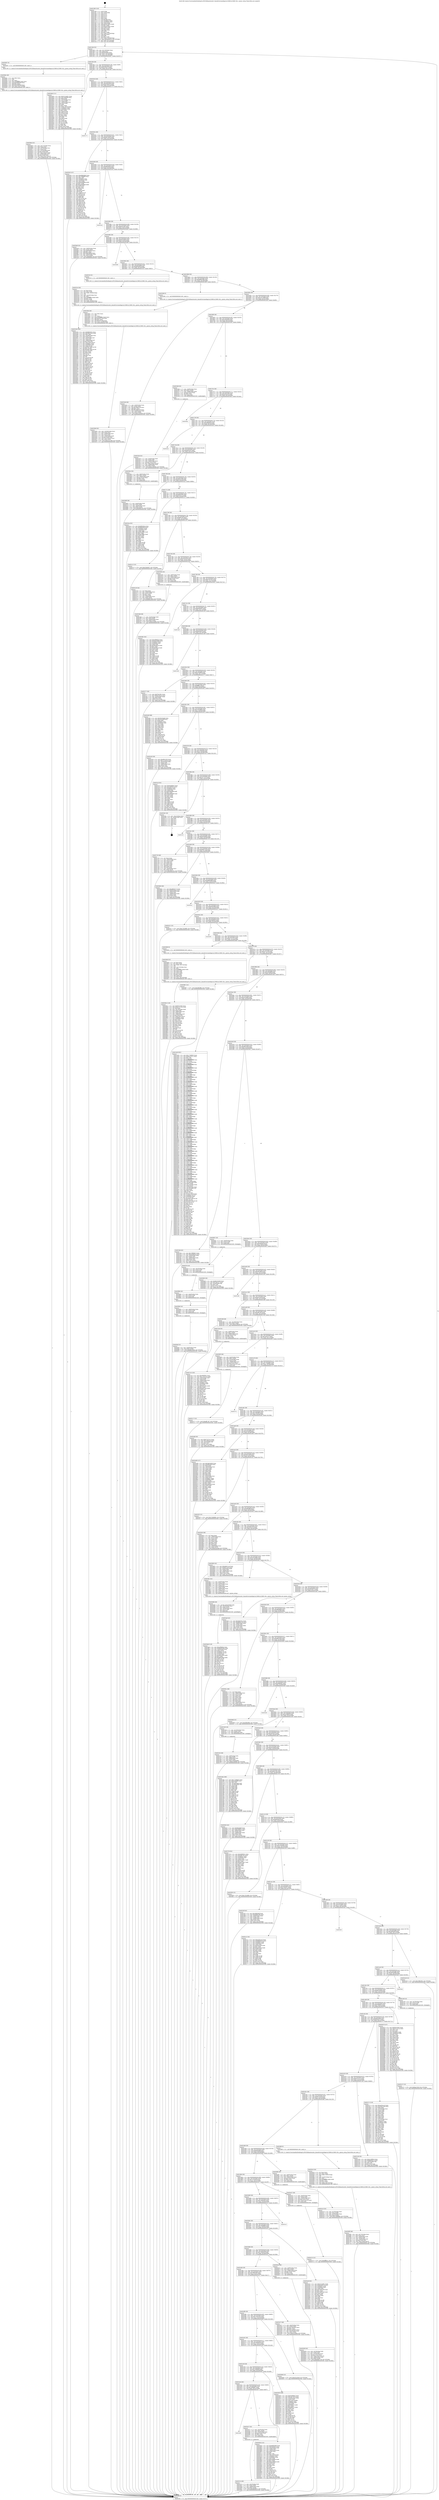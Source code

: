 digraph "0x401560" {
  label = "0x401560 (/mnt/c/Users/mathe/Desktop/tcc/POCII/binaries/extr_linuxdriversmediapcicx23885cx23885-vbi.c_queue_setup_Final-ollvm.out::main(0))"
  labelloc = "t"
  node[shape=record]

  Entry [label="",width=0.3,height=0.3,shape=circle,fillcolor=black,style=filled]
  "0x4015d4" [label="{
     0x4015d4 [32]\l
     | [instrs]\l
     &nbsp;&nbsp;0x4015d4 \<+6\>: mov -0x110(%rbp),%eax\l
     &nbsp;&nbsp;0x4015da \<+2\>: mov %eax,%ecx\l
     &nbsp;&nbsp;0x4015dc \<+6\>: sub $0x82f549ae,%ecx\l
     &nbsp;&nbsp;0x4015e2 \<+6\>: mov %eax,-0x124(%rbp)\l
     &nbsp;&nbsp;0x4015e8 \<+6\>: mov %ecx,-0x128(%rbp)\l
     &nbsp;&nbsp;0x4015ee \<+6\>: je 0000000000402b87 \<main+0x1627\>\l
  }"]
  "0x402b87" [label="{
     0x402b87 [5]\l
     | [instrs]\l
     &nbsp;&nbsp;0x402b87 \<+5\>: call 0000000000401160 \<next_i\>\l
     | [calls]\l
     &nbsp;&nbsp;0x401160 \{1\} (/mnt/c/Users/mathe/Desktop/tcc/POCII/binaries/extr_linuxdriversmediapcicx23885cx23885-vbi.c_queue_setup_Final-ollvm.out::next_i)\l
  }"]
  "0x4015f4" [label="{
     0x4015f4 [28]\l
     | [instrs]\l
     &nbsp;&nbsp;0x4015f4 \<+5\>: jmp 00000000004015f9 \<main+0x99\>\l
     &nbsp;&nbsp;0x4015f9 \<+6\>: mov -0x124(%rbp),%eax\l
     &nbsp;&nbsp;0x4015ff \<+5\>: sub $0x8556dc7b,%eax\l
     &nbsp;&nbsp;0x401604 \<+6\>: mov %eax,-0x12c(%rbp)\l
     &nbsp;&nbsp;0x40160a \<+6\>: je 0000000000402a8e \<main+0x152e\>\l
  }"]
  Exit [label="",width=0.3,height=0.3,shape=circle,fillcolor=black,style=filled,peripheries=2]
  "0x402a8e" [label="{
     0x402a8e [111]\l
     | [instrs]\l
     &nbsp;&nbsp;0x402a8e \<+5\>: mov $0x5515ed01,%eax\l
     &nbsp;&nbsp;0x402a93 \<+5\>: mov $0x1c6639f5,%ecx\l
     &nbsp;&nbsp;0x402a98 \<+2\>: xor %edx,%edx\l
     &nbsp;&nbsp;0x402a9a \<+4\>: mov -0x70(%rbp),%rsi\l
     &nbsp;&nbsp;0x402a9e \<+2\>: mov (%rsi),%edi\l
     &nbsp;&nbsp;0x402aa0 \<+4\>: mov -0x80(%rbp),%rsi\l
     &nbsp;&nbsp;0x402aa4 \<+2\>: cmp (%rsi),%edi\l
     &nbsp;&nbsp;0x402aa6 \<+4\>: setl %r8b\l
     &nbsp;&nbsp;0x402aaa \<+4\>: and $0x1,%r8b\l
     &nbsp;&nbsp;0x402aae \<+4\>: mov %r8b,-0x2e(%rbp)\l
     &nbsp;&nbsp;0x402ab2 \<+7\>: mov 0x40605c,%edi\l
     &nbsp;&nbsp;0x402ab9 \<+8\>: mov 0x406060,%r9d\l
     &nbsp;&nbsp;0x402ac1 \<+3\>: sub $0x1,%edx\l
     &nbsp;&nbsp;0x402ac4 \<+3\>: mov %edi,%r10d\l
     &nbsp;&nbsp;0x402ac7 \<+3\>: add %edx,%r10d\l
     &nbsp;&nbsp;0x402aca \<+4\>: imul %r10d,%edi\l
     &nbsp;&nbsp;0x402ace \<+3\>: and $0x1,%edi\l
     &nbsp;&nbsp;0x402ad1 \<+3\>: cmp $0x0,%edi\l
     &nbsp;&nbsp;0x402ad4 \<+4\>: sete %r8b\l
     &nbsp;&nbsp;0x402ad8 \<+4\>: cmp $0xa,%r9d\l
     &nbsp;&nbsp;0x402adc \<+4\>: setl %r11b\l
     &nbsp;&nbsp;0x402ae0 \<+3\>: mov %r8b,%bl\l
     &nbsp;&nbsp;0x402ae3 \<+3\>: and %r11b,%bl\l
     &nbsp;&nbsp;0x402ae6 \<+3\>: xor %r11b,%r8b\l
     &nbsp;&nbsp;0x402ae9 \<+3\>: or %r8b,%bl\l
     &nbsp;&nbsp;0x402aec \<+3\>: test $0x1,%bl\l
     &nbsp;&nbsp;0x402aef \<+3\>: cmovne %ecx,%eax\l
     &nbsp;&nbsp;0x402af2 \<+6\>: mov %eax,-0x110(%rbp)\l
     &nbsp;&nbsp;0x402af8 \<+5\>: jmp 000000000040350b \<main+0x1fab\>\l
  }"]
  "0x401610" [label="{
     0x401610 [28]\l
     | [instrs]\l
     &nbsp;&nbsp;0x401610 \<+5\>: jmp 0000000000401615 \<main+0xb5\>\l
     &nbsp;&nbsp;0x401615 \<+6\>: mov -0x124(%rbp),%eax\l
     &nbsp;&nbsp;0x40161b \<+5\>: sub $0x855bee13,%eax\l
     &nbsp;&nbsp;0x401620 \<+6\>: mov %eax,-0x130(%rbp)\l
     &nbsp;&nbsp;0x401626 \<+6\>: je 0000000000403175 \<main+0x1c15\>\l
  }"]
  "0x403157" [label="{
     0x403157 [15]\l
     | [instrs]\l
     &nbsp;&nbsp;0x403157 \<+10\>: movl $0xfaa7d2ef,-0x110(%rbp)\l
     &nbsp;&nbsp;0x403161 \<+5\>: jmp 000000000040350b \<main+0x1fab\>\l
  }"]
  "0x403175" [label="{
     0x403175\l
  }", style=dashed]
  "0x40162c" [label="{
     0x40162c [28]\l
     | [instrs]\l
     &nbsp;&nbsp;0x40162c \<+5\>: jmp 0000000000401631 \<main+0xd1\>\l
     &nbsp;&nbsp;0x401631 \<+6\>: mov -0x124(%rbp),%eax\l
     &nbsp;&nbsp;0x401637 \<+5\>: sub $0x88e7dec6,%eax\l
     &nbsp;&nbsp;0x40163c \<+6\>: mov %eax,-0x134(%rbp)\l
     &nbsp;&nbsp;0x401642 \<+6\>: je 0000000000402fc8 \<main+0x1a68\>\l
  }"]
  "0x403117" [label="{
     0x403117 [15]\l
     | [instrs]\l
     &nbsp;&nbsp;0x403117 \<+10\>: movl $0xaffc7af7,-0x110(%rbp)\l
     &nbsp;&nbsp;0x403121 \<+5\>: jmp 000000000040350b \<main+0x1fab\>\l
  }"]
  "0x402fc8" [label="{
     0x402fc8 [147]\l
     | [instrs]\l
     &nbsp;&nbsp;0x402fc8 \<+5\>: mov $0xdd665868,%eax\l
     &nbsp;&nbsp;0x402fcd \<+5\>: mov $0x7adf8bfb,%ecx\l
     &nbsp;&nbsp;0x402fd2 \<+2\>: mov $0x1,%dl\l
     &nbsp;&nbsp;0x402fd4 \<+7\>: mov 0x40605c,%esi\l
     &nbsp;&nbsp;0x402fdb \<+7\>: mov 0x406060,%edi\l
     &nbsp;&nbsp;0x402fe2 \<+3\>: mov %esi,%r8d\l
     &nbsp;&nbsp;0x402fe5 \<+7\>: sub $0xa43bd9bd,%r8d\l
     &nbsp;&nbsp;0x402fec \<+4\>: sub $0x1,%r8d\l
     &nbsp;&nbsp;0x402ff0 \<+7\>: add $0xa43bd9bd,%r8d\l
     &nbsp;&nbsp;0x402ff7 \<+4\>: imul %r8d,%esi\l
     &nbsp;&nbsp;0x402ffb \<+3\>: and $0x1,%esi\l
     &nbsp;&nbsp;0x402ffe \<+3\>: cmp $0x0,%esi\l
     &nbsp;&nbsp;0x403001 \<+4\>: sete %r9b\l
     &nbsp;&nbsp;0x403005 \<+3\>: cmp $0xa,%edi\l
     &nbsp;&nbsp;0x403008 \<+4\>: setl %r10b\l
     &nbsp;&nbsp;0x40300c \<+3\>: mov %r9b,%r11b\l
     &nbsp;&nbsp;0x40300f \<+4\>: xor $0xff,%r11b\l
     &nbsp;&nbsp;0x403013 \<+3\>: mov %r10b,%bl\l
     &nbsp;&nbsp;0x403016 \<+3\>: xor $0xff,%bl\l
     &nbsp;&nbsp;0x403019 \<+3\>: xor $0x0,%dl\l
     &nbsp;&nbsp;0x40301c \<+3\>: mov %r11b,%r14b\l
     &nbsp;&nbsp;0x40301f \<+4\>: and $0x0,%r14b\l
     &nbsp;&nbsp;0x403023 \<+3\>: and %dl,%r9b\l
     &nbsp;&nbsp;0x403026 \<+3\>: mov %bl,%r15b\l
     &nbsp;&nbsp;0x403029 \<+4\>: and $0x0,%r15b\l
     &nbsp;&nbsp;0x40302d \<+3\>: and %dl,%r10b\l
     &nbsp;&nbsp;0x403030 \<+3\>: or %r9b,%r14b\l
     &nbsp;&nbsp;0x403033 \<+3\>: or %r10b,%r15b\l
     &nbsp;&nbsp;0x403036 \<+3\>: xor %r15b,%r14b\l
     &nbsp;&nbsp;0x403039 \<+3\>: or %bl,%r11b\l
     &nbsp;&nbsp;0x40303c \<+4\>: xor $0xff,%r11b\l
     &nbsp;&nbsp;0x403040 \<+3\>: or $0x0,%dl\l
     &nbsp;&nbsp;0x403043 \<+3\>: and %dl,%r11b\l
     &nbsp;&nbsp;0x403046 \<+3\>: or %r11b,%r14b\l
     &nbsp;&nbsp;0x403049 \<+4\>: test $0x1,%r14b\l
     &nbsp;&nbsp;0x40304d \<+3\>: cmovne %ecx,%eax\l
     &nbsp;&nbsp;0x403050 \<+6\>: mov %eax,-0x110(%rbp)\l
     &nbsp;&nbsp;0x403056 \<+5\>: jmp 000000000040350b \<main+0x1fab\>\l
  }"]
  "0x401648" [label="{
     0x401648 [28]\l
     | [instrs]\l
     &nbsp;&nbsp;0x401648 \<+5\>: jmp 000000000040164d \<main+0xed\>\l
     &nbsp;&nbsp;0x40164d \<+6\>: mov -0x124(%rbp),%eax\l
     &nbsp;&nbsp;0x401653 \<+5\>: sub $0x88f3e65a,%eax\l
     &nbsp;&nbsp;0x401658 \<+6\>: mov %eax,-0x138(%rbp)\l
     &nbsp;&nbsp;0x40165e \<+6\>: je 00000000004032e4 \<main+0x1d84\>\l
  }"]
  "0x402faf" [label="{
     0x402faf [25]\l
     | [instrs]\l
     &nbsp;&nbsp;0x402faf \<+4\>: mov -0x48(%rbp),%rax\l
     &nbsp;&nbsp;0x402fb3 \<+6\>: movl $0x0,(%rax)\l
     &nbsp;&nbsp;0x402fb9 \<+10\>: movl $0x88e7dec6,-0x110(%rbp)\l
     &nbsp;&nbsp;0x402fc3 \<+5\>: jmp 000000000040350b \<main+0x1fab\>\l
  }"]
  "0x4032e4" [label="{
     0x4032e4\l
  }", style=dashed]
  "0x401664" [label="{
     0x401664 [28]\l
     | [instrs]\l
     &nbsp;&nbsp;0x401664 \<+5\>: jmp 0000000000401669 \<main+0x109\>\l
     &nbsp;&nbsp;0x401669 \<+6\>: mov -0x124(%rbp),%eax\l
     &nbsp;&nbsp;0x40166f \<+5\>: sub $0x8e5a1a91,%eax\l
     &nbsp;&nbsp;0x401674 \<+6\>: mov %eax,-0x13c(%rbp)\l
     &nbsp;&nbsp;0x40167a \<+6\>: je 0000000000402be8 \<main+0x1688\>\l
  }"]
  "0x402f9d" [label="{
     0x402f9d [18]\l
     | [instrs]\l
     &nbsp;&nbsp;0x402f9d \<+7\>: mov -0x90(%rbp),%rax\l
     &nbsp;&nbsp;0x402fa4 \<+3\>: mov (%rax),%rax\l
     &nbsp;&nbsp;0x402fa7 \<+3\>: mov %rax,%rdi\l
     &nbsp;&nbsp;0x402faa \<+5\>: call 0000000000401030 \<free@plt\>\l
     | [calls]\l
     &nbsp;&nbsp;0x401030 \{1\} (unknown)\l
  }"]
  "0x402be8" [label="{
     0x402be8 [42]\l
     | [instrs]\l
     &nbsp;&nbsp;0x402be8 \<+4\>: mov -0x60(%rbp),%rax\l
     &nbsp;&nbsp;0x402bec \<+2\>: mov (%rax),%ecx\l
     &nbsp;&nbsp;0x402bee \<+6\>: sub $0x67bbf5a,%ecx\l
     &nbsp;&nbsp;0x402bf4 \<+3\>: add $0x1,%ecx\l
     &nbsp;&nbsp;0x402bf7 \<+6\>: add $0x67bbf5a,%ecx\l
     &nbsp;&nbsp;0x402bfd \<+4\>: mov -0x60(%rbp),%rax\l
     &nbsp;&nbsp;0x402c01 \<+2\>: mov %ecx,(%rax)\l
     &nbsp;&nbsp;0x402c03 \<+10\>: movl $0xd4bd77a4,-0x110(%rbp)\l
     &nbsp;&nbsp;0x402c0d \<+5\>: jmp 000000000040350b \<main+0x1fab\>\l
  }"]
  "0x401680" [label="{
     0x401680 [28]\l
     | [instrs]\l
     &nbsp;&nbsp;0x401680 \<+5\>: jmp 0000000000401685 \<main+0x125\>\l
     &nbsp;&nbsp;0x401685 \<+6\>: mov -0x124(%rbp),%eax\l
     &nbsp;&nbsp;0x40168b \<+5\>: sub $0x90c35e95,%eax\l
     &nbsp;&nbsp;0x401690 \<+6\>: mov %eax,-0x140(%rbp)\l
     &nbsp;&nbsp;0x401696 \<+6\>: je 0000000000403389 \<main+0x1e29\>\l
  }"]
  "0x402f8b" [label="{
     0x402f8b [18]\l
     | [instrs]\l
     &nbsp;&nbsp;0x402f8b \<+7\>: mov -0xa8(%rbp),%rax\l
     &nbsp;&nbsp;0x402f92 \<+3\>: mov (%rax),%rax\l
     &nbsp;&nbsp;0x402f95 \<+3\>: mov %rax,%rdi\l
     &nbsp;&nbsp;0x402f98 \<+5\>: call 0000000000401030 \<free@plt\>\l
     | [calls]\l
     &nbsp;&nbsp;0x401030 \{1\} (unknown)\l
  }"]
  "0x403389" [label="{
     0x403389\l
  }", style=dashed]
  "0x40169c" [label="{
     0x40169c [28]\l
     | [instrs]\l
     &nbsp;&nbsp;0x40169c \<+5\>: jmp 00000000004016a1 \<main+0x141\>\l
     &nbsp;&nbsp;0x4016a1 \<+6\>: mov -0x124(%rbp),%eax\l
     &nbsp;&nbsp;0x4016a7 \<+5\>: sub $0x999c8b5f,%eax\l
     &nbsp;&nbsp;0x4016ac \<+6\>: mov %eax,-0x144(%rbp)\l
     &nbsp;&nbsp;0x4016b2 \<+6\>: je 0000000000402525 \<main+0xfc5\>\l
  }"]
  "0x402f79" [label="{
     0x402f79 [18]\l
     | [instrs]\l
     &nbsp;&nbsp;0x402f79 \<+7\>: mov -0xc0(%rbp),%rax\l
     &nbsp;&nbsp;0x402f80 \<+3\>: mov (%rax),%rax\l
     &nbsp;&nbsp;0x402f83 \<+3\>: mov %rax,%rdi\l
     &nbsp;&nbsp;0x402f86 \<+5\>: call 0000000000401030 \<free@plt\>\l
     | [calls]\l
     &nbsp;&nbsp;0x401030 \{1\} (unknown)\l
  }"]
  "0x402525" [label="{
     0x402525 [5]\l
     | [instrs]\l
     &nbsp;&nbsp;0x402525 \<+5\>: call 0000000000401160 \<next_i\>\l
     | [calls]\l
     &nbsp;&nbsp;0x401160 \{1\} (/mnt/c/Users/mathe/Desktop/tcc/POCII/binaries/extr_linuxdriversmediapcicx23885cx23885-vbi.c_queue_setup_Final-ollvm.out::next_i)\l
  }"]
  "0x4016b8" [label="{
     0x4016b8 [28]\l
     | [instrs]\l
     &nbsp;&nbsp;0x4016b8 \<+5\>: jmp 00000000004016bd \<main+0x15d\>\l
     &nbsp;&nbsp;0x4016bd \<+6\>: mov -0x124(%rbp),%eax\l
     &nbsp;&nbsp;0x4016c3 \<+5\>: sub $0x9d685286,%eax\l
     &nbsp;&nbsp;0x4016c8 \<+6\>: mov %eax,-0x148(%rbp)\l
     &nbsp;&nbsp;0x4016ce \<+6\>: je 0000000000402389 \<main+0xe29\>\l
  }"]
  "0x402e74" [label="{
     0x402e74 [15]\l
     | [instrs]\l
     &nbsp;&nbsp;0x402e74 \<+10\>: movl $0xbffffa1a,-0x110(%rbp)\l
     &nbsp;&nbsp;0x402e7e \<+5\>: jmp 000000000040350b \<main+0x1fab\>\l
  }"]
  "0x402389" [label="{
     0x402389 [5]\l
     | [instrs]\l
     &nbsp;&nbsp;0x402389 \<+5\>: call 0000000000401160 \<next_i\>\l
     | [calls]\l
     &nbsp;&nbsp;0x401160 \{1\} (/mnt/c/Users/mathe/Desktop/tcc/POCII/binaries/extr_linuxdriversmediapcicx23885cx23885-vbi.c_queue_setup_Final-ollvm.out::next_i)\l
  }"]
  "0x4016d4" [label="{
     0x4016d4 [28]\l
     | [instrs]\l
     &nbsp;&nbsp;0x4016d4 \<+5\>: jmp 00000000004016d9 \<main+0x179\>\l
     &nbsp;&nbsp;0x4016d9 \<+6\>: mov -0x124(%rbp),%eax\l
     &nbsp;&nbsp;0x4016df \<+5\>: sub $0xa1ac1468,%eax\l
     &nbsp;&nbsp;0x4016e4 \<+6\>: mov %eax,-0x14c(%rbp)\l
     &nbsp;&nbsp;0x4016ea \<+6\>: je 00000000004023e8 \<main+0xe88\>\l
  }"]
  "0x402dad" [label="{
     0x402dad [116]\l
     | [instrs]\l
     &nbsp;&nbsp;0x402dad \<+5\>: mov $0xa4fb6d2e,%esi\l
     &nbsp;&nbsp;0x402db2 \<+6\>: mov $0xdeed200b,%r9d\l
     &nbsp;&nbsp;0x402db8 \<+4\>: mov -0x50(%rbp),%rcx\l
     &nbsp;&nbsp;0x402dbc \<+6\>: movl $0x0,(%rcx)\l
     &nbsp;&nbsp;0x402dc2 \<+8\>: mov 0x40605c,%r10d\l
     &nbsp;&nbsp;0x402dca \<+8\>: mov 0x406060,%r11d\l
     &nbsp;&nbsp;0x402dd2 \<+3\>: mov %r10d,%ebx\l
     &nbsp;&nbsp;0x402dd5 \<+6\>: sub $0xd962e6e6,%ebx\l
     &nbsp;&nbsp;0x402ddb \<+3\>: sub $0x1,%ebx\l
     &nbsp;&nbsp;0x402dde \<+6\>: add $0xd962e6e6,%ebx\l
     &nbsp;&nbsp;0x402de4 \<+4\>: imul %ebx,%r10d\l
     &nbsp;&nbsp;0x402de8 \<+4\>: and $0x1,%r10d\l
     &nbsp;&nbsp;0x402dec \<+4\>: cmp $0x0,%r10d\l
     &nbsp;&nbsp;0x402df0 \<+4\>: sete %r14b\l
     &nbsp;&nbsp;0x402df4 \<+4\>: cmp $0xa,%r11d\l
     &nbsp;&nbsp;0x402df8 \<+4\>: setl %r15b\l
     &nbsp;&nbsp;0x402dfc \<+3\>: mov %r14b,%r12b\l
     &nbsp;&nbsp;0x402dff \<+3\>: and %r15b,%r12b\l
     &nbsp;&nbsp;0x402e02 \<+3\>: xor %r15b,%r14b\l
     &nbsp;&nbsp;0x402e05 \<+3\>: or %r14b,%r12b\l
     &nbsp;&nbsp;0x402e08 \<+4\>: test $0x1,%r12b\l
     &nbsp;&nbsp;0x402e0c \<+4\>: cmovne %r9d,%esi\l
     &nbsp;&nbsp;0x402e10 \<+6\>: mov %esi,-0x110(%rbp)\l
     &nbsp;&nbsp;0x402e16 \<+6\>: mov %eax,-0x280(%rbp)\l
     &nbsp;&nbsp;0x402e1c \<+5\>: jmp 000000000040350b \<main+0x1fab\>\l
  }"]
  "0x4023e8" [label="{
     0x4023e8 [48]\l
     | [instrs]\l
     &nbsp;&nbsp;0x4023e8 \<+7\>: mov -0xd0(%rbp),%rax\l
     &nbsp;&nbsp;0x4023ef \<+2\>: mov (%rax),%ecx\l
     &nbsp;&nbsp;0x4023f1 \<+6\>: sub $0x780b57f3,%ecx\l
     &nbsp;&nbsp;0x4023f7 \<+3\>: add $0x1,%ecx\l
     &nbsp;&nbsp;0x4023fa \<+6\>: add $0x780b57f3,%ecx\l
     &nbsp;&nbsp;0x402400 \<+7\>: mov -0xd0(%rbp),%rax\l
     &nbsp;&nbsp;0x402407 \<+2\>: mov %ecx,(%rax)\l
     &nbsp;&nbsp;0x402409 \<+10\>: movl $0x513592b4,-0x110(%rbp)\l
     &nbsp;&nbsp;0x402413 \<+5\>: jmp 000000000040350b \<main+0x1fab\>\l
  }"]
  "0x4016f0" [label="{
     0x4016f0 [28]\l
     | [instrs]\l
     &nbsp;&nbsp;0x4016f0 \<+5\>: jmp 00000000004016f5 \<main+0x195\>\l
     &nbsp;&nbsp;0x4016f5 \<+6\>: mov -0x124(%rbp),%eax\l
     &nbsp;&nbsp;0x4016fb \<+5\>: sub $0xa2adad16,%eax\l
     &nbsp;&nbsp;0x401700 \<+6\>: mov %eax,-0x150(%rbp)\l
     &nbsp;&nbsp;0x401706 \<+6\>: je 0000000000402308 \<main+0xda8\>\l
  }"]
  "0x402d90" [label="{
     0x402d90 [29]\l
     | [instrs]\l
     &nbsp;&nbsp;0x402d90 \<+10\>: movabs $0x4040b6,%rdi\l
     &nbsp;&nbsp;0x402d9a \<+4\>: mov -0x58(%rbp),%rcx\l
     &nbsp;&nbsp;0x402d9e \<+2\>: mov %eax,(%rcx)\l
     &nbsp;&nbsp;0x402da0 \<+4\>: mov -0x58(%rbp),%rcx\l
     &nbsp;&nbsp;0x402da4 \<+2\>: mov (%rcx),%esi\l
     &nbsp;&nbsp;0x402da6 \<+2\>: mov $0x0,%al\l
     &nbsp;&nbsp;0x402da8 \<+5\>: call 0000000000401040 \<printf@plt\>\l
     | [calls]\l
     &nbsp;&nbsp;0x401040 \{1\} (unknown)\l
  }"]
  "0x402308" [label="{
     0x402308 [35]\l
     | [instrs]\l
     &nbsp;&nbsp;0x402308 \<+7\>: mov -0xd8(%rbp),%rax\l
     &nbsp;&nbsp;0x40230f \<+6\>: movl $0x1,(%rax)\l
     &nbsp;&nbsp;0x402315 \<+7\>: mov -0xd8(%rbp),%rax\l
     &nbsp;&nbsp;0x40231c \<+3\>: movslq (%rax),%rax\l
     &nbsp;&nbsp;0x40231f \<+4\>: shl $0x2,%rax\l
     &nbsp;&nbsp;0x402323 \<+3\>: mov %rax,%rdi\l
     &nbsp;&nbsp;0x402326 \<+5\>: call 0000000000401050 \<malloc@plt\>\l
     | [calls]\l
     &nbsp;&nbsp;0x401050 \{1\} (unknown)\l
  }"]
  "0x40170c" [label="{
     0x40170c [28]\l
     | [instrs]\l
     &nbsp;&nbsp;0x40170c \<+5\>: jmp 0000000000401711 \<main+0x1b1\>\l
     &nbsp;&nbsp;0x401711 \<+6\>: mov -0x124(%rbp),%eax\l
     &nbsp;&nbsp;0x401717 \<+5\>: sub $0xa42bcca5,%eax\l
     &nbsp;&nbsp;0x40171c \<+6\>: mov %eax,-0x154(%rbp)\l
     &nbsp;&nbsp;0x401722 \<+6\>: je 000000000040340a \<main+0x1eaa\>\l
  }"]
  "0x402bb4" [label="{
     0x402bb4 [52]\l
     | [instrs]\l
     &nbsp;&nbsp;0x402bb4 \<+6\>: mov -0x27c(%rbp),%ecx\l
     &nbsp;&nbsp;0x402bba \<+3\>: imul %eax,%ecx\l
     &nbsp;&nbsp;0x402bbd \<+4\>: mov -0x78(%rbp),%rsi\l
     &nbsp;&nbsp;0x402bc1 \<+3\>: mov (%rsi),%rsi\l
     &nbsp;&nbsp;0x402bc4 \<+4\>: mov -0x70(%rbp),%rdi\l
     &nbsp;&nbsp;0x402bc8 \<+3\>: movslq (%rdi),%rdi\l
     &nbsp;&nbsp;0x402bcb \<+4\>: mov (%rsi,%rdi,8),%rsi\l
     &nbsp;&nbsp;0x402bcf \<+4\>: mov -0x60(%rbp),%rdi\l
     &nbsp;&nbsp;0x402bd3 \<+3\>: movslq (%rdi),%rdi\l
     &nbsp;&nbsp;0x402bd6 \<+3\>: mov %ecx,(%rsi,%rdi,4)\l
     &nbsp;&nbsp;0x402bd9 \<+10\>: movl $0x8e5a1a91,-0x110(%rbp)\l
     &nbsp;&nbsp;0x402be3 \<+5\>: jmp 000000000040350b \<main+0x1fab\>\l
  }"]
  "0x40340a" [label="{
     0x40340a\l
  }", style=dashed]
  "0x401728" [label="{
     0x401728 [28]\l
     | [instrs]\l
     &nbsp;&nbsp;0x401728 \<+5\>: jmp 000000000040172d \<main+0x1cd\>\l
     &nbsp;&nbsp;0x40172d \<+6\>: mov -0x124(%rbp),%eax\l
     &nbsp;&nbsp;0x401733 \<+5\>: sub $0xa4fb6d2e,%eax\l
     &nbsp;&nbsp;0x401738 \<+6\>: mov %eax,-0x158(%rbp)\l
     &nbsp;&nbsp;0x40173e \<+6\>: je 0000000000403434 \<main+0x1ed4\>\l
  }"]
  "0x402b8c" [label="{
     0x402b8c [40]\l
     | [instrs]\l
     &nbsp;&nbsp;0x402b8c \<+5\>: mov $0x2,%ecx\l
     &nbsp;&nbsp;0x402b91 \<+1\>: cltd\l
     &nbsp;&nbsp;0x402b92 \<+2\>: idiv %ecx\l
     &nbsp;&nbsp;0x402b94 \<+6\>: imul $0xfffffffe,%edx,%ecx\l
     &nbsp;&nbsp;0x402b9a \<+6\>: sub $0x5bb6f288,%ecx\l
     &nbsp;&nbsp;0x402ba0 \<+3\>: add $0x1,%ecx\l
     &nbsp;&nbsp;0x402ba3 \<+6\>: add $0x5bb6f288,%ecx\l
     &nbsp;&nbsp;0x402ba9 \<+6\>: mov %ecx,-0x27c(%rbp)\l
     &nbsp;&nbsp;0x402baf \<+5\>: call 0000000000401160 \<next_i\>\l
     | [calls]\l
     &nbsp;&nbsp;0x401160 \{1\} (/mnt/c/Users/mathe/Desktop/tcc/POCII/binaries/extr_linuxdriversmediapcicx23885cx23885-vbi.c_queue_setup_Final-ollvm.out::next_i)\l
  }"]
  "0x403434" [label="{
     0x403434\l
  }", style=dashed]
  "0x401744" [label="{
     0x401744 [28]\l
     | [instrs]\l
     &nbsp;&nbsp;0x401744 \<+5\>: jmp 0000000000401749 \<main+0x1e9\>\l
     &nbsp;&nbsp;0x401749 \<+6\>: mov -0x124(%rbp),%eax\l
     &nbsp;&nbsp;0x40174f \<+5\>: sub $0xa6af1b3c,%eax\l
     &nbsp;&nbsp;0x401754 \<+6\>: mov %eax,-0x15c(%rbp)\l
     &nbsp;&nbsp;0x40175a \<+6\>: je 000000000040264c \<main+0x10ec\>\l
  }"]
  "0x402b38" [label="{
     0x402b38 [43]\l
     | [instrs]\l
     &nbsp;&nbsp;0x402b38 \<+4\>: mov -0x78(%rbp),%rdi\l
     &nbsp;&nbsp;0x402b3c \<+3\>: mov (%rdi),%rdi\l
     &nbsp;&nbsp;0x402b3f \<+4\>: mov -0x70(%rbp),%rcx\l
     &nbsp;&nbsp;0x402b43 \<+3\>: movslq (%rcx),%rcx\l
     &nbsp;&nbsp;0x402b46 \<+4\>: mov %rax,(%rdi,%rcx,8)\l
     &nbsp;&nbsp;0x402b4a \<+4\>: mov -0x60(%rbp),%rax\l
     &nbsp;&nbsp;0x402b4e \<+6\>: movl $0x0,(%rax)\l
     &nbsp;&nbsp;0x402b54 \<+10\>: movl $0xd4bd77a4,-0x110(%rbp)\l
     &nbsp;&nbsp;0x402b5e \<+5\>: jmp 000000000040350b \<main+0x1fab\>\l
  }"]
  "0x40264c" [label="{
     0x40264c [35]\l
     | [instrs]\l
     &nbsp;&nbsp;0x40264c \<+7\>: mov -0xb0(%rbp),%rax\l
     &nbsp;&nbsp;0x402653 \<+6\>: movl $0x1,(%rax)\l
     &nbsp;&nbsp;0x402659 \<+7\>: mov -0xb0(%rbp),%rax\l
     &nbsp;&nbsp;0x402660 \<+3\>: movslq (%rax),%rax\l
     &nbsp;&nbsp;0x402663 \<+4\>: shl $0x2,%rax\l
     &nbsp;&nbsp;0x402667 \<+3\>: mov %rax,%rdi\l
     &nbsp;&nbsp;0x40266a \<+5\>: call 0000000000401050 \<malloc@plt\>\l
     | [calls]\l
     &nbsp;&nbsp;0x401050 \{1\} (unknown)\l
  }"]
  "0x401760" [label="{
     0x401760 [28]\l
     | [instrs]\l
     &nbsp;&nbsp;0x401760 \<+5\>: jmp 0000000000401765 \<main+0x205\>\l
     &nbsp;&nbsp;0x401765 \<+6\>: mov -0x124(%rbp),%eax\l
     &nbsp;&nbsp;0x40176b \<+5\>: sub $0xa8b5e139,%eax\l
     &nbsp;&nbsp;0x401770 \<+6\>: mov %eax,-0x160(%rbp)\l
     &nbsp;&nbsp;0x401776 \<+6\>: je 00000000004024ca \<main+0xf6a\>\l
  }"]
  "0x402a13" [label="{
     0x402a13 [32]\l
     | [instrs]\l
     &nbsp;&nbsp;0x402a13 \<+4\>: mov -0x78(%rbp),%rdi\l
     &nbsp;&nbsp;0x402a17 \<+3\>: mov %rax,(%rdi)\l
     &nbsp;&nbsp;0x402a1a \<+4\>: mov -0x70(%rbp),%rax\l
     &nbsp;&nbsp;0x402a1e \<+6\>: movl $0x0,(%rax)\l
     &nbsp;&nbsp;0x402a24 \<+10\>: movl $0x745b9b95,-0x110(%rbp)\l
     &nbsp;&nbsp;0x402a2e \<+5\>: jmp 000000000040350b \<main+0x1fab\>\l
  }"]
  "0x4024ca" [label="{
     0x4024ca [91]\l
     | [instrs]\l
     &nbsp;&nbsp;0x4024ca \<+5\>: mov $0x88f3e65a,%eax\l
     &nbsp;&nbsp;0x4024cf \<+5\>: mov $0x999c8b5f,%ecx\l
     &nbsp;&nbsp;0x4024d4 \<+7\>: mov 0x40605c,%edx\l
     &nbsp;&nbsp;0x4024db \<+7\>: mov 0x406060,%esi\l
     &nbsp;&nbsp;0x4024e2 \<+2\>: mov %edx,%edi\l
     &nbsp;&nbsp;0x4024e4 \<+6\>: add $0x9a19ffb5,%edi\l
     &nbsp;&nbsp;0x4024ea \<+3\>: sub $0x1,%edi\l
     &nbsp;&nbsp;0x4024ed \<+6\>: sub $0x9a19ffb5,%edi\l
     &nbsp;&nbsp;0x4024f3 \<+3\>: imul %edi,%edx\l
     &nbsp;&nbsp;0x4024f6 \<+3\>: and $0x1,%edx\l
     &nbsp;&nbsp;0x4024f9 \<+3\>: cmp $0x0,%edx\l
     &nbsp;&nbsp;0x4024fc \<+4\>: sete %r8b\l
     &nbsp;&nbsp;0x402500 \<+3\>: cmp $0xa,%esi\l
     &nbsp;&nbsp;0x402503 \<+4\>: setl %r9b\l
     &nbsp;&nbsp;0x402507 \<+3\>: mov %r8b,%r10b\l
     &nbsp;&nbsp;0x40250a \<+3\>: and %r9b,%r10b\l
     &nbsp;&nbsp;0x40250d \<+3\>: xor %r9b,%r8b\l
     &nbsp;&nbsp;0x402510 \<+3\>: or %r8b,%r10b\l
     &nbsp;&nbsp;0x402513 \<+4\>: test $0x1,%r10b\l
     &nbsp;&nbsp;0x402517 \<+3\>: cmovne %ecx,%eax\l
     &nbsp;&nbsp;0x40251a \<+6\>: mov %eax,-0x110(%rbp)\l
     &nbsp;&nbsp;0x402520 \<+5\>: jmp 000000000040350b \<main+0x1fab\>\l
  }"]
  "0x40177c" [label="{
     0x40177c [28]\l
     | [instrs]\l
     &nbsp;&nbsp;0x40177c \<+5\>: jmp 0000000000401781 \<main+0x221\>\l
     &nbsp;&nbsp;0x401781 \<+6\>: mov -0x124(%rbp),%eax\l
     &nbsp;&nbsp;0x401787 \<+5\>: sub $0xa9850275,%eax\l
     &nbsp;&nbsp;0x40178c \<+6\>: mov %eax,-0x164(%rbp)\l
     &nbsp;&nbsp;0x401792 \<+6\>: je 0000000000402c12 \<main+0x16b2\>\l
  }"]
  "0x402941" [label="{
     0x402941 [118]\l
     | [instrs]\l
     &nbsp;&nbsp;0x402941 \<+5\>: mov $0x90c35e95,%ecx\l
     &nbsp;&nbsp;0x402946 \<+5\>: mov $0xea731194,%edx\l
     &nbsp;&nbsp;0x40294b \<+2\>: xor %esi,%esi\l
     &nbsp;&nbsp;0x40294d \<+6\>: mov -0x278(%rbp),%edi\l
     &nbsp;&nbsp;0x402953 \<+3\>: imul %eax,%edi\l
     &nbsp;&nbsp;0x402956 \<+7\>: mov -0x90(%rbp),%r8\l
     &nbsp;&nbsp;0x40295d \<+3\>: mov (%r8),%r8\l
     &nbsp;&nbsp;0x402960 \<+7\>: mov -0x88(%rbp),%r9\l
     &nbsp;&nbsp;0x402967 \<+3\>: movslq (%r9),%r9\l
     &nbsp;&nbsp;0x40296a \<+4\>: mov %edi,(%r8,%r9,4)\l
     &nbsp;&nbsp;0x40296e \<+7\>: mov 0x40605c,%eax\l
     &nbsp;&nbsp;0x402975 \<+7\>: mov 0x406060,%edi\l
     &nbsp;&nbsp;0x40297c \<+3\>: sub $0x1,%esi\l
     &nbsp;&nbsp;0x40297f \<+3\>: mov %eax,%r10d\l
     &nbsp;&nbsp;0x402982 \<+3\>: add %esi,%r10d\l
     &nbsp;&nbsp;0x402985 \<+4\>: imul %r10d,%eax\l
     &nbsp;&nbsp;0x402989 \<+3\>: and $0x1,%eax\l
     &nbsp;&nbsp;0x40298c \<+3\>: cmp $0x0,%eax\l
     &nbsp;&nbsp;0x40298f \<+4\>: sete %r11b\l
     &nbsp;&nbsp;0x402993 \<+3\>: cmp $0xa,%edi\l
     &nbsp;&nbsp;0x402996 \<+3\>: setl %bl\l
     &nbsp;&nbsp;0x402999 \<+3\>: mov %r11b,%r14b\l
     &nbsp;&nbsp;0x40299c \<+3\>: and %bl,%r14b\l
     &nbsp;&nbsp;0x40299f \<+3\>: xor %bl,%r11b\l
     &nbsp;&nbsp;0x4029a2 \<+3\>: or %r11b,%r14b\l
     &nbsp;&nbsp;0x4029a5 \<+4\>: test $0x1,%r14b\l
     &nbsp;&nbsp;0x4029a9 \<+3\>: cmovne %edx,%ecx\l
     &nbsp;&nbsp;0x4029ac \<+6\>: mov %ecx,-0x110(%rbp)\l
     &nbsp;&nbsp;0x4029b2 \<+5\>: jmp 000000000040350b \<main+0x1fab\>\l
  }"]
  "0x402c12" [label="{
     0x402c12 [15]\l
     | [instrs]\l
     &nbsp;&nbsp;0x402c12 \<+10\>: movl $0x52fa00d7,-0x110(%rbp)\l
     &nbsp;&nbsp;0x402c1c \<+5\>: jmp 000000000040350b \<main+0x1fab\>\l
  }"]
  "0x401798" [label="{
     0x401798 [28]\l
     | [instrs]\l
     &nbsp;&nbsp;0x401798 \<+5\>: jmp 000000000040179d \<main+0x23d\>\l
     &nbsp;&nbsp;0x40179d \<+6\>: mov -0x124(%rbp),%eax\l
     &nbsp;&nbsp;0x4017a3 \<+5\>: sub $0xaffc7af7,%eax\l
     &nbsp;&nbsp;0x4017a8 \<+6\>: mov %eax,-0x168(%rbp)\l
     &nbsp;&nbsp;0x4017ae \<+6\>: je 0000000000403126 \<main+0x1bc6\>\l
  }"]
  "0x40290d" [label="{
     0x40290d [52]\l
     | [instrs]\l
     &nbsp;&nbsp;0x40290d \<+2\>: xor %ecx,%ecx\l
     &nbsp;&nbsp;0x40290f \<+5\>: mov $0x2,%edx\l
     &nbsp;&nbsp;0x402914 \<+6\>: mov %edx,-0x274(%rbp)\l
     &nbsp;&nbsp;0x40291a \<+1\>: cltd\l
     &nbsp;&nbsp;0x40291b \<+6\>: mov -0x274(%rbp),%esi\l
     &nbsp;&nbsp;0x402921 \<+2\>: idiv %esi\l
     &nbsp;&nbsp;0x402923 \<+6\>: imul $0xfffffffe,%edx,%edx\l
     &nbsp;&nbsp;0x402929 \<+2\>: mov %ecx,%edi\l
     &nbsp;&nbsp;0x40292b \<+2\>: sub %edx,%edi\l
     &nbsp;&nbsp;0x40292d \<+2\>: mov %ecx,%edx\l
     &nbsp;&nbsp;0x40292f \<+3\>: sub $0x1,%edx\l
     &nbsp;&nbsp;0x402932 \<+2\>: add %edx,%edi\l
     &nbsp;&nbsp;0x402934 \<+2\>: sub %edi,%ecx\l
     &nbsp;&nbsp;0x402936 \<+6\>: mov %ecx,-0x278(%rbp)\l
     &nbsp;&nbsp;0x40293c \<+5\>: call 0000000000401160 \<next_i\>\l
     | [calls]\l
     &nbsp;&nbsp;0x401160 \{1\} (/mnt/c/Users/mathe/Desktop/tcc/POCII/binaries/extr_linuxdriversmediapcicx23885cx23885-vbi.c_queue_setup_Final-ollvm.out::next_i)\l
  }"]
  "0x403126" [label="{
     0x403126 [34]\l
     | [instrs]\l
     &nbsp;&nbsp;0x403126 \<+2\>: xor %eax,%eax\l
     &nbsp;&nbsp;0x403128 \<+4\>: mov -0x48(%rbp),%rcx\l
     &nbsp;&nbsp;0x40312c \<+2\>: mov (%rcx),%edx\l
     &nbsp;&nbsp;0x40312e \<+3\>: sub $0x1,%eax\l
     &nbsp;&nbsp;0x403131 \<+2\>: sub %eax,%edx\l
     &nbsp;&nbsp;0x403133 \<+4\>: mov -0x48(%rbp),%rcx\l
     &nbsp;&nbsp;0x403137 \<+2\>: mov %edx,(%rcx)\l
     &nbsp;&nbsp;0x403139 \<+10\>: movl $0x88e7dec6,-0x110(%rbp)\l
     &nbsp;&nbsp;0x403143 \<+5\>: jmp 000000000040350b \<main+0x1fab\>\l
  }"]
  "0x4017b4" [label="{
     0x4017b4 [28]\l
     | [instrs]\l
     &nbsp;&nbsp;0x4017b4 \<+5\>: jmp 00000000004017b9 \<main+0x259\>\l
     &nbsp;&nbsp;0x4017b9 \<+6\>: mov -0x124(%rbp),%eax\l
     &nbsp;&nbsp;0x4017bf \<+5\>: sub $0xb47dc4ce,%eax\l
     &nbsp;&nbsp;0x4017c4 \<+6\>: mov %eax,-0x16c(%rbp)\l
     &nbsp;&nbsp;0x4017ca \<+6\>: je 0000000000402295 \<main+0xd35\>\l
  }"]
  "0x4027ce" [label="{
     0x4027ce [120]\l
     | [instrs]\l
     &nbsp;&nbsp;0x4027ce \<+5\>: mov $0x4068f561,%ecx\l
     &nbsp;&nbsp;0x4027d3 \<+5\>: mov $0x77ee5253,%edx\l
     &nbsp;&nbsp;0x4027d8 \<+7\>: mov -0x90(%rbp),%rdi\l
     &nbsp;&nbsp;0x4027df \<+3\>: mov %rax,(%rdi)\l
     &nbsp;&nbsp;0x4027e2 \<+7\>: mov -0x88(%rbp),%rax\l
     &nbsp;&nbsp;0x4027e9 \<+6\>: movl $0x0,(%rax)\l
     &nbsp;&nbsp;0x4027ef \<+7\>: mov 0x40605c,%esi\l
     &nbsp;&nbsp;0x4027f6 \<+8\>: mov 0x406060,%r8d\l
     &nbsp;&nbsp;0x4027fe \<+3\>: mov %esi,%r9d\l
     &nbsp;&nbsp;0x402801 \<+7\>: sub $0xf3d31c65,%r9d\l
     &nbsp;&nbsp;0x402808 \<+4\>: sub $0x1,%r9d\l
     &nbsp;&nbsp;0x40280c \<+7\>: add $0xf3d31c65,%r9d\l
     &nbsp;&nbsp;0x402813 \<+4\>: imul %r9d,%esi\l
     &nbsp;&nbsp;0x402817 \<+3\>: and $0x1,%esi\l
     &nbsp;&nbsp;0x40281a \<+3\>: cmp $0x0,%esi\l
     &nbsp;&nbsp;0x40281d \<+4\>: sete %r10b\l
     &nbsp;&nbsp;0x402821 \<+4\>: cmp $0xa,%r8d\l
     &nbsp;&nbsp;0x402825 \<+4\>: setl %r11b\l
     &nbsp;&nbsp;0x402829 \<+3\>: mov %r10b,%bl\l
     &nbsp;&nbsp;0x40282c \<+3\>: and %r11b,%bl\l
     &nbsp;&nbsp;0x40282f \<+3\>: xor %r11b,%r10b\l
     &nbsp;&nbsp;0x402832 \<+3\>: or %r10b,%bl\l
     &nbsp;&nbsp;0x402835 \<+3\>: test $0x1,%bl\l
     &nbsp;&nbsp;0x402838 \<+3\>: cmovne %edx,%ecx\l
     &nbsp;&nbsp;0x40283b \<+6\>: mov %ecx,-0x110(%rbp)\l
     &nbsp;&nbsp;0x402841 \<+5\>: jmp 000000000040350b \<main+0x1fab\>\l
  }"]
  "0x402295" [label="{
     0x402295 [35]\l
     | [instrs]\l
     &nbsp;&nbsp;0x402295 \<+7\>: mov -0xf0(%rbp),%rax\l
     &nbsp;&nbsp;0x40229c \<+6\>: movl $0x1,(%rax)\l
     &nbsp;&nbsp;0x4022a2 \<+7\>: mov -0xf0(%rbp),%rax\l
     &nbsp;&nbsp;0x4022a9 \<+3\>: movslq (%rax),%rax\l
     &nbsp;&nbsp;0x4022ac \<+4\>: shl $0x3,%rax\l
     &nbsp;&nbsp;0x4022b0 \<+3\>: mov %rax,%rdi\l
     &nbsp;&nbsp;0x4022b3 \<+5\>: call 0000000000401050 \<malloc@plt\>\l
     | [calls]\l
     &nbsp;&nbsp;0x401050 \{1\} (unknown)\l
  }"]
  "0x4017d0" [label="{
     0x4017d0 [28]\l
     | [instrs]\l
     &nbsp;&nbsp;0x4017d0 \<+5\>: jmp 00000000004017d5 \<main+0x275\>\l
     &nbsp;&nbsp;0x4017d5 \<+6\>: mov -0x124(%rbp),%eax\l
     &nbsp;&nbsp;0x4017db \<+5\>: sub $0xb7187c41,%eax\l
     &nbsp;&nbsp;0x4017e0 \<+6\>: mov %eax,-0x170(%rbp)\l
     &nbsp;&nbsp;0x4017e6 \<+6\>: je 0000000000402d01 \<main+0x17a1\>\l
  }"]
  "0x4026f0" [label="{
     0x4026f0 [48]\l
     | [instrs]\l
     &nbsp;&nbsp;0x4026f0 \<+6\>: mov -0x270(%rbp),%ecx\l
     &nbsp;&nbsp;0x4026f6 \<+3\>: imul %eax,%ecx\l
     &nbsp;&nbsp;0x4026f9 \<+7\>: mov -0xa8(%rbp),%rdi\l
     &nbsp;&nbsp;0x402700 \<+3\>: mov (%rdi),%rdi\l
     &nbsp;&nbsp;0x402703 \<+7\>: mov -0xa0(%rbp),%r8\l
     &nbsp;&nbsp;0x40270a \<+3\>: movslq (%r8),%r8\l
     &nbsp;&nbsp;0x40270d \<+4\>: mov %ecx,(%rdi,%r8,4)\l
     &nbsp;&nbsp;0x402711 \<+10\>: movl $0xd3459e94,-0x110(%rbp)\l
     &nbsp;&nbsp;0x40271b \<+5\>: jmp 000000000040350b \<main+0x1fab\>\l
  }"]
  "0x402d01" [label="{
     0x402d01 [91]\l
     | [instrs]\l
     &nbsp;&nbsp;0x402d01 \<+5\>: mov $0xa4fb6d2e,%eax\l
     &nbsp;&nbsp;0x402d06 \<+5\>: mov $0x3a52abd8,%ecx\l
     &nbsp;&nbsp;0x402d0b \<+7\>: mov 0x40605c,%edx\l
     &nbsp;&nbsp;0x402d12 \<+7\>: mov 0x406060,%esi\l
     &nbsp;&nbsp;0x402d19 \<+2\>: mov %edx,%edi\l
     &nbsp;&nbsp;0x402d1b \<+6\>: add $0x39546cc4,%edi\l
     &nbsp;&nbsp;0x402d21 \<+3\>: sub $0x1,%edi\l
     &nbsp;&nbsp;0x402d24 \<+6\>: sub $0x39546cc4,%edi\l
     &nbsp;&nbsp;0x402d2a \<+3\>: imul %edi,%edx\l
     &nbsp;&nbsp;0x402d2d \<+3\>: and $0x1,%edx\l
     &nbsp;&nbsp;0x402d30 \<+3\>: cmp $0x0,%edx\l
     &nbsp;&nbsp;0x402d33 \<+4\>: sete %r8b\l
     &nbsp;&nbsp;0x402d37 \<+3\>: cmp $0xa,%esi\l
     &nbsp;&nbsp;0x402d3a \<+4\>: setl %r9b\l
     &nbsp;&nbsp;0x402d3e \<+3\>: mov %r8b,%r10b\l
     &nbsp;&nbsp;0x402d41 \<+3\>: and %r9b,%r10b\l
     &nbsp;&nbsp;0x402d44 \<+3\>: xor %r9b,%r8b\l
     &nbsp;&nbsp;0x402d47 \<+3\>: or %r8b,%r10b\l
     &nbsp;&nbsp;0x402d4a \<+4\>: test $0x1,%r10b\l
     &nbsp;&nbsp;0x402d4e \<+3\>: cmovne %ecx,%eax\l
     &nbsp;&nbsp;0x402d51 \<+6\>: mov %eax,-0x110(%rbp)\l
     &nbsp;&nbsp;0x402d57 \<+5\>: jmp 000000000040350b \<main+0x1fab\>\l
  }"]
  "0x4017ec" [label="{
     0x4017ec [28]\l
     | [instrs]\l
     &nbsp;&nbsp;0x4017ec \<+5\>: jmp 00000000004017f1 \<main+0x291\>\l
     &nbsp;&nbsp;0x4017f1 \<+6\>: mov -0x124(%rbp),%eax\l
     &nbsp;&nbsp;0x4017f7 \<+5\>: sub $0xb91fbc97,%eax\l
     &nbsp;&nbsp;0x4017fc \<+6\>: mov %eax,-0x174(%rbp)\l
     &nbsp;&nbsp;0x401802 \<+6\>: je 00000000004021bf \<main+0xc5f\>\l
  }"]
  "0x4026c4" [label="{
     0x4026c4 [44]\l
     | [instrs]\l
     &nbsp;&nbsp;0x4026c4 \<+2\>: xor %ecx,%ecx\l
     &nbsp;&nbsp;0x4026c6 \<+5\>: mov $0x2,%edx\l
     &nbsp;&nbsp;0x4026cb \<+6\>: mov %edx,-0x26c(%rbp)\l
     &nbsp;&nbsp;0x4026d1 \<+1\>: cltd\l
     &nbsp;&nbsp;0x4026d2 \<+6\>: mov -0x26c(%rbp),%esi\l
     &nbsp;&nbsp;0x4026d8 \<+2\>: idiv %esi\l
     &nbsp;&nbsp;0x4026da \<+6\>: imul $0xfffffffe,%edx,%edx\l
     &nbsp;&nbsp;0x4026e0 \<+3\>: sub $0x1,%ecx\l
     &nbsp;&nbsp;0x4026e3 \<+2\>: sub %ecx,%edx\l
     &nbsp;&nbsp;0x4026e5 \<+6\>: mov %edx,-0x270(%rbp)\l
     &nbsp;&nbsp;0x4026eb \<+5\>: call 0000000000401160 \<next_i\>\l
     | [calls]\l
     &nbsp;&nbsp;0x401160 \{1\} (/mnt/c/Users/mathe/Desktop/tcc/POCII/binaries/extr_linuxdriversmediapcicx23885cx23885-vbi.c_queue_setup_Final-ollvm.out::next_i)\l
  }"]
  "0x4021bf" [label="{
     0x4021bf\l
  }", style=dashed]
  "0x401808" [label="{
     0x401808 [28]\l
     | [instrs]\l
     &nbsp;&nbsp;0x401808 \<+5\>: jmp 000000000040180d \<main+0x2ad\>\l
     &nbsp;&nbsp;0x40180d \<+6\>: mov -0x124(%rbp),%eax\l
     &nbsp;&nbsp;0x401813 \<+5\>: sub $0xbbe4fa13,%eax\l
     &nbsp;&nbsp;0x401818 \<+6\>: mov %eax,-0x178(%rbp)\l
     &nbsp;&nbsp;0x40181e \<+6\>: je 0000000000402169 \<main+0xc09\>\l
  }"]
  "0x40266f" [label="{
     0x40266f [38]\l
     | [instrs]\l
     &nbsp;&nbsp;0x40266f \<+7\>: mov -0xa8(%rbp),%rdi\l
     &nbsp;&nbsp;0x402676 \<+3\>: mov %rax,(%rdi)\l
     &nbsp;&nbsp;0x402679 \<+7\>: mov -0xa0(%rbp),%rax\l
     &nbsp;&nbsp;0x402680 \<+6\>: movl $0x0,(%rax)\l
     &nbsp;&nbsp;0x402686 \<+10\>: movl $0x39efc22e,-0x110(%rbp)\l
     &nbsp;&nbsp;0x402690 \<+5\>: jmp 000000000040350b \<main+0x1fab\>\l
  }"]
  "0x402169" [label="{
     0x402169\l
  }", style=dashed]
  "0x401824" [label="{
     0x401824 [28]\l
     | [instrs]\l
     &nbsp;&nbsp;0x401824 \<+5\>: jmp 0000000000401829 \<main+0x2c9\>\l
     &nbsp;&nbsp;0x401829 \<+6\>: mov -0x124(%rbp),%eax\l
     &nbsp;&nbsp;0x40182f \<+5\>: sub $0xbc20088d,%eax\l
     &nbsp;&nbsp;0x401834 \<+6\>: mov %eax,-0x17c(%rbp)\l
     &nbsp;&nbsp;0x40183a \<+6\>: je 0000000000402277 \<main+0xd17\>\l
  }"]
  "0x402556" [label="{
     0x402556 [183]\l
     | [instrs]\l
     &nbsp;&nbsp;0x402556 \<+5\>: mov $0x88f3e65a,%ecx\l
     &nbsp;&nbsp;0x40255b \<+5\>: mov $0x3f93234a,%edx\l
     &nbsp;&nbsp;0x402560 \<+3\>: mov $0x1,%dil\l
     &nbsp;&nbsp;0x402563 \<+6\>: mov -0x268(%rbp),%esi\l
     &nbsp;&nbsp;0x402569 \<+3\>: imul %eax,%esi\l
     &nbsp;&nbsp;0x40256c \<+7\>: mov -0xc0(%rbp),%r8\l
     &nbsp;&nbsp;0x402573 \<+3\>: mov (%r8),%r8\l
     &nbsp;&nbsp;0x402576 \<+7\>: mov -0xb8(%rbp),%r9\l
     &nbsp;&nbsp;0x40257d \<+3\>: movslq (%r9),%r9\l
     &nbsp;&nbsp;0x402580 \<+4\>: mov %esi,(%r8,%r9,4)\l
     &nbsp;&nbsp;0x402584 \<+7\>: mov 0x40605c,%eax\l
     &nbsp;&nbsp;0x40258b \<+7\>: mov 0x406060,%esi\l
     &nbsp;&nbsp;0x402592 \<+3\>: mov %eax,%r10d\l
     &nbsp;&nbsp;0x402595 \<+7\>: sub $0x30fc7db8,%r10d\l
     &nbsp;&nbsp;0x40259c \<+4\>: sub $0x1,%r10d\l
     &nbsp;&nbsp;0x4025a0 \<+7\>: add $0x30fc7db8,%r10d\l
     &nbsp;&nbsp;0x4025a7 \<+4\>: imul %r10d,%eax\l
     &nbsp;&nbsp;0x4025ab \<+3\>: and $0x1,%eax\l
     &nbsp;&nbsp;0x4025ae \<+3\>: cmp $0x0,%eax\l
     &nbsp;&nbsp;0x4025b1 \<+4\>: sete %r11b\l
     &nbsp;&nbsp;0x4025b5 \<+3\>: cmp $0xa,%esi\l
     &nbsp;&nbsp;0x4025b8 \<+3\>: setl %bl\l
     &nbsp;&nbsp;0x4025bb \<+3\>: mov %r11b,%r14b\l
     &nbsp;&nbsp;0x4025be \<+4\>: xor $0xff,%r14b\l
     &nbsp;&nbsp;0x4025c2 \<+3\>: mov %bl,%r15b\l
     &nbsp;&nbsp;0x4025c5 \<+4\>: xor $0xff,%r15b\l
     &nbsp;&nbsp;0x4025c9 \<+4\>: xor $0x1,%dil\l
     &nbsp;&nbsp;0x4025cd \<+3\>: mov %r14b,%r12b\l
     &nbsp;&nbsp;0x4025d0 \<+4\>: and $0xff,%r12b\l
     &nbsp;&nbsp;0x4025d4 \<+3\>: and %dil,%r11b\l
     &nbsp;&nbsp;0x4025d7 \<+3\>: mov %r15b,%r13b\l
     &nbsp;&nbsp;0x4025da \<+4\>: and $0xff,%r13b\l
     &nbsp;&nbsp;0x4025de \<+3\>: and %dil,%bl\l
     &nbsp;&nbsp;0x4025e1 \<+3\>: or %r11b,%r12b\l
     &nbsp;&nbsp;0x4025e4 \<+3\>: or %bl,%r13b\l
     &nbsp;&nbsp;0x4025e7 \<+3\>: xor %r13b,%r12b\l
     &nbsp;&nbsp;0x4025ea \<+3\>: or %r15b,%r14b\l
     &nbsp;&nbsp;0x4025ed \<+4\>: xor $0xff,%r14b\l
     &nbsp;&nbsp;0x4025f1 \<+4\>: or $0x1,%dil\l
     &nbsp;&nbsp;0x4025f5 \<+3\>: and %dil,%r14b\l
     &nbsp;&nbsp;0x4025f8 \<+3\>: or %r14b,%r12b\l
     &nbsp;&nbsp;0x4025fb \<+4\>: test $0x1,%r12b\l
     &nbsp;&nbsp;0x4025ff \<+3\>: cmovne %edx,%ecx\l
     &nbsp;&nbsp;0x402602 \<+6\>: mov %ecx,-0x110(%rbp)\l
     &nbsp;&nbsp;0x402608 \<+5\>: jmp 000000000040350b \<main+0x1fab\>\l
  }"]
  "0x402277" [label="{
     0x402277 [30]\l
     | [instrs]\l
     &nbsp;&nbsp;0x402277 \<+5\>: mov $0xf78c560c,%eax\l
     &nbsp;&nbsp;0x40227c \<+5\>: mov $0xb47dc4ce,%ecx\l
     &nbsp;&nbsp;0x402281 \<+3\>: mov -0x34(%rbp),%edx\l
     &nbsp;&nbsp;0x402284 \<+3\>: cmp $0x0,%edx\l
     &nbsp;&nbsp;0x402287 \<+3\>: cmove %ecx,%eax\l
     &nbsp;&nbsp;0x40228a \<+6\>: mov %eax,-0x110(%rbp)\l
     &nbsp;&nbsp;0x402290 \<+5\>: jmp 000000000040350b \<main+0x1fab\>\l
  }"]
  "0x401840" [label="{
     0x401840 [28]\l
     | [instrs]\l
     &nbsp;&nbsp;0x401840 \<+5\>: jmp 0000000000401845 \<main+0x2e5\>\l
     &nbsp;&nbsp;0x401845 \<+6\>: mov -0x124(%rbp),%eax\l
     &nbsp;&nbsp;0x40184b \<+5\>: sub $0xbffffa1a,%eax\l
     &nbsp;&nbsp;0x401850 \<+6\>: mov %eax,-0x180(%rbp)\l
     &nbsp;&nbsp;0x401856 \<+6\>: je 0000000000402e83 \<main+0x1923\>\l
  }"]
  "0x40252a" [label="{
     0x40252a [44]\l
     | [instrs]\l
     &nbsp;&nbsp;0x40252a \<+2\>: xor %ecx,%ecx\l
     &nbsp;&nbsp;0x40252c \<+5\>: mov $0x2,%edx\l
     &nbsp;&nbsp;0x402531 \<+6\>: mov %edx,-0x264(%rbp)\l
     &nbsp;&nbsp;0x402537 \<+1\>: cltd\l
     &nbsp;&nbsp;0x402538 \<+6\>: mov -0x264(%rbp),%esi\l
     &nbsp;&nbsp;0x40253e \<+2\>: idiv %esi\l
     &nbsp;&nbsp;0x402540 \<+6\>: imul $0xfffffffe,%edx,%edx\l
     &nbsp;&nbsp;0x402546 \<+3\>: sub $0x1,%ecx\l
     &nbsp;&nbsp;0x402549 \<+2\>: sub %ecx,%edx\l
     &nbsp;&nbsp;0x40254b \<+6\>: mov %edx,-0x268(%rbp)\l
     &nbsp;&nbsp;0x402551 \<+5\>: call 0000000000401160 \<next_i\>\l
     | [calls]\l
     &nbsp;&nbsp;0x401160 \{1\} (/mnt/c/Users/mathe/Desktop/tcc/POCII/binaries/extr_linuxdriversmediapcicx23885cx23885-vbi.c_queue_setup_Final-ollvm.out::next_i)\l
  }"]
  "0x402e83" [label="{
     0x402e83 [86]\l
     | [instrs]\l
     &nbsp;&nbsp;0x402e83 \<+5\>: mov $0x59e2ba9b,%eax\l
     &nbsp;&nbsp;0x402e88 \<+5\>: mov $0x2ee5eeff,%ecx\l
     &nbsp;&nbsp;0x402e8d \<+2\>: xor %edx,%edx\l
     &nbsp;&nbsp;0x402e8f \<+7\>: mov 0x40605c,%esi\l
     &nbsp;&nbsp;0x402e96 \<+7\>: mov 0x406060,%edi\l
     &nbsp;&nbsp;0x402e9d \<+3\>: sub $0x1,%edx\l
     &nbsp;&nbsp;0x402ea0 \<+3\>: mov %esi,%r8d\l
     &nbsp;&nbsp;0x402ea3 \<+3\>: add %edx,%r8d\l
     &nbsp;&nbsp;0x402ea6 \<+4\>: imul %r8d,%esi\l
     &nbsp;&nbsp;0x402eaa \<+3\>: and $0x1,%esi\l
     &nbsp;&nbsp;0x402ead \<+3\>: cmp $0x0,%esi\l
     &nbsp;&nbsp;0x402eb0 \<+4\>: sete %r9b\l
     &nbsp;&nbsp;0x402eb4 \<+3\>: cmp $0xa,%edi\l
     &nbsp;&nbsp;0x402eb7 \<+4\>: setl %r10b\l
     &nbsp;&nbsp;0x402ebb \<+3\>: mov %r9b,%r11b\l
     &nbsp;&nbsp;0x402ebe \<+3\>: and %r10b,%r11b\l
     &nbsp;&nbsp;0x402ec1 \<+3\>: xor %r10b,%r9b\l
     &nbsp;&nbsp;0x402ec4 \<+3\>: or %r9b,%r11b\l
     &nbsp;&nbsp;0x402ec7 \<+4\>: test $0x1,%r11b\l
     &nbsp;&nbsp;0x402ecb \<+3\>: cmovne %ecx,%eax\l
     &nbsp;&nbsp;0x402ece \<+6\>: mov %eax,-0x110(%rbp)\l
     &nbsp;&nbsp;0x402ed4 \<+5\>: jmp 000000000040350b \<main+0x1fab\>\l
  }"]
  "0x40185c" [label="{
     0x40185c [28]\l
     | [instrs]\l
     &nbsp;&nbsp;0x40185c \<+5\>: jmp 0000000000401861 \<main+0x301\>\l
     &nbsp;&nbsp;0x401861 \<+6\>: mov -0x124(%rbp),%eax\l
     &nbsp;&nbsp;0x401867 \<+5\>: sub $0xc7b1b860,%eax\l
     &nbsp;&nbsp;0x40186c \<+6\>: mov %eax,-0x184(%rbp)\l
     &nbsp;&nbsp;0x401872 \<+6\>: je 0000000000402e30 \<main+0x18d0\>\l
  }"]
  "0x40247a" [label="{
     0x40247a [38]\l
     | [instrs]\l
     &nbsp;&nbsp;0x40247a \<+7\>: mov -0xc0(%rbp),%rdi\l
     &nbsp;&nbsp;0x402481 \<+3\>: mov %rax,(%rdi)\l
     &nbsp;&nbsp;0x402484 \<+7\>: mov -0xb8(%rbp),%rax\l
     &nbsp;&nbsp;0x40248b \<+6\>: movl $0x0,(%rax)\l
     &nbsp;&nbsp;0x402491 \<+10\>: movl $0x3dd29d75,-0x110(%rbp)\l
     &nbsp;&nbsp;0x40249b \<+5\>: jmp 000000000040350b \<main+0x1fab\>\l
  }"]
  "0x402e30" [label="{
     0x402e30 [39]\l
     | [instrs]\l
     &nbsp;&nbsp;0x402e30 \<+5\>: mov $0xefb5c030,%eax\l
     &nbsp;&nbsp;0x402e35 \<+5\>: mov $0x7215e0cd,%ecx\l
     &nbsp;&nbsp;0x402e3a \<+4\>: mov -0x50(%rbp),%rdx\l
     &nbsp;&nbsp;0x402e3e \<+2\>: mov (%rdx),%esi\l
     &nbsp;&nbsp;0x402e40 \<+7\>: mov -0xf0(%rbp),%rdx\l
     &nbsp;&nbsp;0x402e47 \<+2\>: cmp (%rdx),%esi\l
     &nbsp;&nbsp;0x402e49 \<+3\>: cmovl %ecx,%eax\l
     &nbsp;&nbsp;0x402e4c \<+6\>: mov %eax,-0x110(%rbp)\l
     &nbsp;&nbsp;0x402e52 \<+5\>: jmp 000000000040350b \<main+0x1fab\>\l
  }"]
  "0x401878" [label="{
     0x401878 [28]\l
     | [instrs]\l
     &nbsp;&nbsp;0x401878 \<+5\>: jmp 000000000040187d \<main+0x31d\>\l
     &nbsp;&nbsp;0x40187d \<+6\>: mov -0x124(%rbp),%eax\l
     &nbsp;&nbsp;0x401883 \<+5\>: sub $0xca7865ed,%eax\l
     &nbsp;&nbsp;0x401888 \<+6\>: mov %eax,-0x188(%rbp)\l
     &nbsp;&nbsp;0x40188e \<+6\>: je 00000000004031a5 \<main+0x1c45\>\l
  }"]
  "0x401e60" [label="{
     0x401e60\l
  }", style=dashed]
  "0x4031a5" [label="{
     0x4031a5 [91]\l
     | [instrs]\l
     &nbsp;&nbsp;0x4031a5 \<+5\>: mov $0xe0ad9da2,%eax\l
     &nbsp;&nbsp;0x4031aa \<+5\>: mov $0x783f4f23,%ecx\l
     &nbsp;&nbsp;0x4031af \<+7\>: mov 0x40605c,%edx\l
     &nbsp;&nbsp;0x4031b6 \<+7\>: mov 0x406060,%esi\l
     &nbsp;&nbsp;0x4031bd \<+2\>: mov %edx,%edi\l
     &nbsp;&nbsp;0x4031bf \<+6\>: sub $0x6296e899,%edi\l
     &nbsp;&nbsp;0x4031c5 \<+3\>: sub $0x1,%edi\l
     &nbsp;&nbsp;0x4031c8 \<+6\>: add $0x6296e899,%edi\l
     &nbsp;&nbsp;0x4031ce \<+3\>: imul %edi,%edx\l
     &nbsp;&nbsp;0x4031d1 \<+3\>: and $0x1,%edx\l
     &nbsp;&nbsp;0x4031d4 \<+3\>: cmp $0x0,%edx\l
     &nbsp;&nbsp;0x4031d7 \<+4\>: sete %r8b\l
     &nbsp;&nbsp;0x4031db \<+3\>: cmp $0xa,%esi\l
     &nbsp;&nbsp;0x4031de \<+4\>: setl %r9b\l
     &nbsp;&nbsp;0x4031e2 \<+3\>: mov %r8b,%r10b\l
     &nbsp;&nbsp;0x4031e5 \<+3\>: and %r9b,%r10b\l
     &nbsp;&nbsp;0x4031e8 \<+3\>: xor %r9b,%r8b\l
     &nbsp;&nbsp;0x4031eb \<+3\>: or %r8b,%r10b\l
     &nbsp;&nbsp;0x4031ee \<+4\>: test $0x1,%r10b\l
     &nbsp;&nbsp;0x4031f2 \<+3\>: cmovne %ecx,%eax\l
     &nbsp;&nbsp;0x4031f5 \<+6\>: mov %eax,-0x110(%rbp)\l
     &nbsp;&nbsp;0x4031fb \<+5\>: jmp 000000000040350b \<main+0x1fab\>\l
  }"]
  "0x401894" [label="{
     0x401894 [28]\l
     | [instrs]\l
     &nbsp;&nbsp;0x401894 \<+5\>: jmp 0000000000401899 \<main+0x339\>\l
     &nbsp;&nbsp;0x401899 \<+6\>: mov -0x124(%rbp),%eax\l
     &nbsp;&nbsp;0x40189f \<+5\>: sub $0xcc677670,%eax\l
     &nbsp;&nbsp;0x4018a4 \<+6\>: mov %eax,-0x18c(%rbp)\l
     &nbsp;&nbsp;0x4018aa \<+6\>: je 000000000040326c \<main+0x1d0c\>\l
  }"]
  "0x402457" [label="{
     0x402457 [35]\l
     | [instrs]\l
     &nbsp;&nbsp;0x402457 \<+7\>: mov -0xc8(%rbp),%rax\l
     &nbsp;&nbsp;0x40245e \<+6\>: movl $0x1,(%rax)\l
     &nbsp;&nbsp;0x402464 \<+7\>: mov -0xc8(%rbp),%rax\l
     &nbsp;&nbsp;0x40246b \<+3\>: movslq (%rax),%rax\l
     &nbsp;&nbsp;0x40246e \<+4\>: shl $0x2,%rax\l
     &nbsp;&nbsp;0x402472 \<+3\>: mov %rax,%rdi\l
     &nbsp;&nbsp;0x402475 \<+5\>: call 0000000000401050 \<malloc@plt\>\l
     | [calls]\l
     &nbsp;&nbsp;0x401050 \{1\} (unknown)\l
  }"]
  "0x40326c" [label="{
     0x40326c [18]\l
     | [instrs]\l
     &nbsp;&nbsp;0x40326c \<+3\>: mov -0x2c(%rbp),%eax\l
     &nbsp;&nbsp;0x40326f \<+4\>: lea -0x28(%rbp),%rsp\l
     &nbsp;&nbsp;0x403273 \<+1\>: pop %rbx\l
     &nbsp;&nbsp;0x403274 \<+2\>: pop %r12\l
     &nbsp;&nbsp;0x403276 \<+2\>: pop %r13\l
     &nbsp;&nbsp;0x403278 \<+2\>: pop %r14\l
     &nbsp;&nbsp;0x40327a \<+2\>: pop %r15\l
     &nbsp;&nbsp;0x40327c \<+1\>: pop %rbp\l
     &nbsp;&nbsp;0x40327d \<+1\>: ret\l
  }"]
  "0x4018b0" [label="{
     0x4018b0 [28]\l
     | [instrs]\l
     &nbsp;&nbsp;0x4018b0 \<+5\>: jmp 00000000004018b5 \<main+0x355\>\l
     &nbsp;&nbsp;0x4018b5 \<+6\>: mov -0x124(%rbp),%eax\l
     &nbsp;&nbsp;0x4018bb \<+5\>: sub $0xce8a3354,%eax\l
     &nbsp;&nbsp;0x4018c0 \<+6\>: mov %eax,-0x190(%rbp)\l
     &nbsp;&nbsp;0x4018c6 \<+6\>: je 0000000000402231 \<main+0xcd1\>\l
  }"]
  "0x401e44" [label="{
     0x401e44 [28]\l
     | [instrs]\l
     &nbsp;&nbsp;0x401e44 \<+5\>: jmp 0000000000401e49 \<main+0x8e9\>\l
     &nbsp;&nbsp;0x401e49 \<+6\>: mov -0x124(%rbp),%eax\l
     &nbsp;&nbsp;0x401e4f \<+5\>: sub $0x7dfd68d7,%eax\l
     &nbsp;&nbsp;0x401e54 \<+6\>: mov %eax,-0x25c(%rbp)\l
     &nbsp;&nbsp;0x401e5a \<+6\>: je 0000000000402457 \<main+0xef7\>\l
  }"]
  "0x402231" [label="{
     0x402231\l
  }", style=dashed]
  "0x4018cc" [label="{
     0x4018cc [28]\l
     | [instrs]\l
     &nbsp;&nbsp;0x4018cc \<+5\>: jmp 00000000004018d1 \<main+0x371\>\l
     &nbsp;&nbsp;0x4018d1 \<+6\>: mov -0x124(%rbp),%eax\l
     &nbsp;&nbsp;0x4018d7 \<+5\>: sub $0xd3459e94,%eax\l
     &nbsp;&nbsp;0x4018dc \<+6\>: mov %eax,-0x194(%rbp)\l
     &nbsp;&nbsp;0x4018e2 \<+6\>: je 0000000000402720 \<main+0x11c0\>\l
  }"]
  "0x40305b" [label="{
     0x40305b [122]\l
     | [instrs]\l
     &nbsp;&nbsp;0x40305b \<+5\>: mov $0xdd665868,%eax\l
     &nbsp;&nbsp;0x403060 \<+5\>: mov $0xf78af44e,%ecx\l
     &nbsp;&nbsp;0x403065 \<+4\>: mov -0x48(%rbp),%rdx\l
     &nbsp;&nbsp;0x403069 \<+2\>: mov (%rdx),%esi\l
     &nbsp;&nbsp;0x40306b \<+4\>: mov -0x80(%rbp),%rdx\l
     &nbsp;&nbsp;0x40306f \<+2\>: cmp (%rdx),%esi\l
     &nbsp;&nbsp;0x403071 \<+4\>: setl %dil\l
     &nbsp;&nbsp;0x403075 \<+4\>: and $0x1,%dil\l
     &nbsp;&nbsp;0x403079 \<+4\>: mov %dil,-0x2d(%rbp)\l
     &nbsp;&nbsp;0x40307d \<+7\>: mov 0x40605c,%esi\l
     &nbsp;&nbsp;0x403084 \<+8\>: mov 0x406060,%r8d\l
     &nbsp;&nbsp;0x40308c \<+3\>: mov %esi,%r9d\l
     &nbsp;&nbsp;0x40308f \<+7\>: sub $0x81a8bbf4,%r9d\l
     &nbsp;&nbsp;0x403096 \<+4\>: sub $0x1,%r9d\l
     &nbsp;&nbsp;0x40309a \<+7\>: add $0x81a8bbf4,%r9d\l
     &nbsp;&nbsp;0x4030a1 \<+4\>: imul %r9d,%esi\l
     &nbsp;&nbsp;0x4030a5 \<+3\>: and $0x1,%esi\l
     &nbsp;&nbsp;0x4030a8 \<+3\>: cmp $0x0,%esi\l
     &nbsp;&nbsp;0x4030ab \<+4\>: sete %dil\l
     &nbsp;&nbsp;0x4030af \<+4\>: cmp $0xa,%r8d\l
     &nbsp;&nbsp;0x4030b3 \<+4\>: setl %r10b\l
     &nbsp;&nbsp;0x4030b7 \<+3\>: mov %dil,%r11b\l
     &nbsp;&nbsp;0x4030ba \<+3\>: and %r10b,%r11b\l
     &nbsp;&nbsp;0x4030bd \<+3\>: xor %r10b,%dil\l
     &nbsp;&nbsp;0x4030c0 \<+3\>: or %dil,%r11b\l
     &nbsp;&nbsp;0x4030c3 \<+4\>: test $0x1,%r11b\l
     &nbsp;&nbsp;0x4030c7 \<+3\>: cmovne %ecx,%eax\l
     &nbsp;&nbsp;0x4030ca \<+6\>: mov %eax,-0x110(%rbp)\l
     &nbsp;&nbsp;0x4030d0 \<+5\>: jmp 000000000040350b \<main+0x1fab\>\l
  }"]
  "0x402720" [label="{
     0x402720 [48]\l
     | [instrs]\l
     &nbsp;&nbsp;0x402720 \<+2\>: xor %eax,%eax\l
     &nbsp;&nbsp;0x402722 \<+7\>: mov -0xa0(%rbp),%rcx\l
     &nbsp;&nbsp;0x402729 \<+2\>: mov (%rcx),%edx\l
     &nbsp;&nbsp;0x40272b \<+2\>: mov %eax,%esi\l
     &nbsp;&nbsp;0x40272d \<+2\>: sub %edx,%esi\l
     &nbsp;&nbsp;0x40272f \<+2\>: mov %eax,%edx\l
     &nbsp;&nbsp;0x402731 \<+3\>: sub $0x1,%edx\l
     &nbsp;&nbsp;0x402734 \<+2\>: add %edx,%esi\l
     &nbsp;&nbsp;0x402736 \<+2\>: sub %esi,%eax\l
     &nbsp;&nbsp;0x402738 \<+7\>: mov -0xa0(%rbp),%rcx\l
     &nbsp;&nbsp;0x40273f \<+2\>: mov %eax,(%rcx)\l
     &nbsp;&nbsp;0x402741 \<+10\>: movl $0x39efc22e,-0x110(%rbp)\l
     &nbsp;&nbsp;0x40274b \<+5\>: jmp 000000000040350b \<main+0x1fab\>\l
  }"]
  "0x4018e8" [label="{
     0x4018e8 [28]\l
     | [instrs]\l
     &nbsp;&nbsp;0x4018e8 \<+5\>: jmp 00000000004018ed \<main+0x38d\>\l
     &nbsp;&nbsp;0x4018ed \<+6\>: mov -0x124(%rbp),%eax\l
     &nbsp;&nbsp;0x4018f3 \<+5\>: sub $0xd4bd77a4,%eax\l
     &nbsp;&nbsp;0x4018f8 \<+6\>: mov %eax,-0x198(%rbp)\l
     &nbsp;&nbsp;0x4018fe \<+6\>: je 0000000000402b63 \<main+0x1603\>\l
  }"]
  "0x401e28" [label="{
     0x401e28 [28]\l
     | [instrs]\l
     &nbsp;&nbsp;0x401e28 \<+5\>: jmp 0000000000401e2d \<main+0x8cd\>\l
     &nbsp;&nbsp;0x401e2d \<+6\>: mov -0x124(%rbp),%eax\l
     &nbsp;&nbsp;0x401e33 \<+5\>: sub $0x7adf8bfb,%eax\l
     &nbsp;&nbsp;0x401e38 \<+6\>: mov %eax,-0x258(%rbp)\l
     &nbsp;&nbsp;0x401e3e \<+6\>: je 000000000040305b \<main+0x1afb\>\l
  }"]
  "0x402b63" [label="{
     0x402b63 [36]\l
     | [instrs]\l
     &nbsp;&nbsp;0x402b63 \<+5\>: mov $0xa9850275,%eax\l
     &nbsp;&nbsp;0x402b68 \<+5\>: mov $0x82f549ae,%ecx\l
     &nbsp;&nbsp;0x402b6d \<+4\>: mov -0x60(%rbp),%rdx\l
     &nbsp;&nbsp;0x402b71 \<+2\>: mov (%rdx),%esi\l
     &nbsp;&nbsp;0x402b73 \<+4\>: mov -0x68(%rbp),%rdx\l
     &nbsp;&nbsp;0x402b77 \<+2\>: cmp (%rdx),%esi\l
     &nbsp;&nbsp;0x402b79 \<+3\>: cmovl %ecx,%eax\l
     &nbsp;&nbsp;0x402b7c \<+6\>: mov %eax,-0x110(%rbp)\l
     &nbsp;&nbsp;0x402b82 \<+5\>: jmp 000000000040350b \<main+0x1fab\>\l
  }"]
  "0x401904" [label="{
     0x401904 [28]\l
     | [instrs]\l
     &nbsp;&nbsp;0x401904 \<+5\>: jmp 0000000000401909 \<main+0x3a9\>\l
     &nbsp;&nbsp;0x401909 \<+6\>: mov -0x124(%rbp),%eax\l
     &nbsp;&nbsp;0x40190f \<+5\>: sub $0xdd665868,%eax\l
     &nbsp;&nbsp;0x401914 \<+6\>: mov %eax,-0x19c(%rbp)\l
     &nbsp;&nbsp;0x40191a \<+6\>: je 00000000004034ce \<main+0x1f6e\>\l
  }"]
  "0x403200" [label="{
     0x403200 [108]\l
     | [instrs]\l
     &nbsp;&nbsp;0x403200 \<+5\>: mov $0xe0ad9da2,%eax\l
     &nbsp;&nbsp;0x403205 \<+5\>: mov $0xcc677670,%ecx\l
     &nbsp;&nbsp;0x40320a \<+7\>: mov -0x108(%rbp),%rdx\l
     &nbsp;&nbsp;0x403211 \<+2\>: mov (%rdx),%esi\l
     &nbsp;&nbsp;0x403213 \<+3\>: mov %esi,-0x2c(%rbp)\l
     &nbsp;&nbsp;0x403216 \<+7\>: mov 0x40605c,%esi\l
     &nbsp;&nbsp;0x40321d \<+7\>: mov 0x406060,%edi\l
     &nbsp;&nbsp;0x403224 \<+3\>: mov %esi,%r8d\l
     &nbsp;&nbsp;0x403227 \<+7\>: sub $0xf596b12,%r8d\l
     &nbsp;&nbsp;0x40322e \<+4\>: sub $0x1,%r8d\l
     &nbsp;&nbsp;0x403232 \<+7\>: add $0xf596b12,%r8d\l
     &nbsp;&nbsp;0x403239 \<+4\>: imul %r8d,%esi\l
     &nbsp;&nbsp;0x40323d \<+3\>: and $0x1,%esi\l
     &nbsp;&nbsp;0x403240 \<+3\>: cmp $0x0,%esi\l
     &nbsp;&nbsp;0x403243 \<+4\>: sete %r9b\l
     &nbsp;&nbsp;0x403247 \<+3\>: cmp $0xa,%edi\l
     &nbsp;&nbsp;0x40324a \<+4\>: setl %r10b\l
     &nbsp;&nbsp;0x40324e \<+3\>: mov %r9b,%r11b\l
     &nbsp;&nbsp;0x403251 \<+3\>: and %r10b,%r11b\l
     &nbsp;&nbsp;0x403254 \<+3\>: xor %r10b,%r9b\l
     &nbsp;&nbsp;0x403257 \<+3\>: or %r9b,%r11b\l
     &nbsp;&nbsp;0x40325a \<+4\>: test $0x1,%r11b\l
     &nbsp;&nbsp;0x40325e \<+3\>: cmovne %ecx,%eax\l
     &nbsp;&nbsp;0x403261 \<+6\>: mov %eax,-0x110(%rbp)\l
     &nbsp;&nbsp;0x403267 \<+5\>: jmp 000000000040350b \<main+0x1fab\>\l
  }"]
  "0x4034ce" [label="{
     0x4034ce\l
  }", style=dashed]
  "0x401920" [label="{
     0x401920 [28]\l
     | [instrs]\l
     &nbsp;&nbsp;0x401920 \<+5\>: jmp 0000000000401925 \<main+0x3c5\>\l
     &nbsp;&nbsp;0x401925 \<+6\>: mov -0x124(%rbp),%eax\l
     &nbsp;&nbsp;0x40192b \<+5\>: sub $0xdeed200b,%eax\l
     &nbsp;&nbsp;0x401930 \<+6\>: mov %eax,-0x1a0(%rbp)\l
     &nbsp;&nbsp;0x401936 \<+6\>: je 0000000000402e21 \<main+0x18c1\>\l
  }"]
  "0x401e0c" [label="{
     0x401e0c [28]\l
     | [instrs]\l
     &nbsp;&nbsp;0x401e0c \<+5\>: jmp 0000000000401e11 \<main+0x8b1\>\l
     &nbsp;&nbsp;0x401e11 \<+6\>: mov -0x124(%rbp),%eax\l
     &nbsp;&nbsp;0x401e17 \<+5\>: sub $0x783f4f23,%eax\l
     &nbsp;&nbsp;0x401e1c \<+6\>: mov %eax,-0x254(%rbp)\l
     &nbsp;&nbsp;0x401e22 \<+6\>: je 0000000000403200 \<main+0x1ca0\>\l
  }"]
  "0x402e21" [label="{
     0x402e21 [15]\l
     | [instrs]\l
     &nbsp;&nbsp;0x402e21 \<+10\>: movl $0xc7b1b860,-0x110(%rbp)\l
     &nbsp;&nbsp;0x402e2b \<+5\>: jmp 000000000040350b \<main+0x1fab\>\l
  }"]
  "0x40193c" [label="{
     0x40193c [28]\l
     | [instrs]\l
     &nbsp;&nbsp;0x40193c \<+5\>: jmp 0000000000401941 \<main+0x3e1\>\l
     &nbsp;&nbsp;0x401941 \<+6\>: mov -0x124(%rbp),%eax\l
     &nbsp;&nbsp;0x401947 \<+5\>: sub $0xe0ad9da2,%eax\l
     &nbsp;&nbsp;0x40194c \<+6\>: mov %eax,-0x1a4(%rbp)\l
     &nbsp;&nbsp;0x401952 \<+6\>: je 00000000004034f3 \<main+0x1f93\>\l
  }"]
  "0x402846" [label="{
     0x402846 [15]\l
     | [instrs]\l
     &nbsp;&nbsp;0x402846 \<+10\>: movl $0x45ca3ea8,-0x110(%rbp)\l
     &nbsp;&nbsp;0x402850 \<+5\>: jmp 000000000040350b \<main+0x1fab\>\l
  }"]
  "0x4034f3" [label="{
     0x4034f3\l
  }", style=dashed]
  "0x401958" [label="{
     0x401958 [28]\l
     | [instrs]\l
     &nbsp;&nbsp;0x401958 \<+5\>: jmp 000000000040195d \<main+0x3fd\>\l
     &nbsp;&nbsp;0x40195d \<+6\>: mov -0x124(%rbp),%eax\l
     &nbsp;&nbsp;0x401963 \<+5\>: sub $0xe373213c,%eax\l
     &nbsp;&nbsp;0x401968 \<+6\>: mov %eax,-0x1a8(%rbp)\l
     &nbsp;&nbsp;0x40196e \<+6\>: je 0000000000402908 \<main+0x13a8\>\l
  }"]
  "0x401df0" [label="{
     0x401df0 [28]\l
     | [instrs]\l
     &nbsp;&nbsp;0x401df0 \<+5\>: jmp 0000000000401df5 \<main+0x895\>\l
     &nbsp;&nbsp;0x401df5 \<+6\>: mov -0x124(%rbp),%eax\l
     &nbsp;&nbsp;0x401dfb \<+5\>: sub $0x77ee5253,%eax\l
     &nbsp;&nbsp;0x401e00 \<+6\>: mov %eax,-0x250(%rbp)\l
     &nbsp;&nbsp;0x401e06 \<+6\>: je 0000000000402846 \<main+0x12e6\>\l
  }"]
  "0x402908" [label="{
     0x402908 [5]\l
     | [instrs]\l
     &nbsp;&nbsp;0x402908 \<+5\>: call 0000000000401160 \<next_i\>\l
     | [calls]\l
     &nbsp;&nbsp;0x401160 \{1\} (/mnt/c/Users/mathe/Desktop/tcc/POCII/binaries/extr_linuxdriversmediapcicx23885cx23885-vbi.c_queue_setup_Final-ollvm.out::next_i)\l
  }"]
  "0x401974" [label="{
     0x401974 [28]\l
     | [instrs]\l
     &nbsp;&nbsp;0x401974 \<+5\>: jmp 0000000000401979 \<main+0x419\>\l
     &nbsp;&nbsp;0x401979 \<+6\>: mov -0x124(%rbp),%eax\l
     &nbsp;&nbsp;0x40197f \<+5\>: sub $0xea731194,%eax\l
     &nbsp;&nbsp;0x401984 \<+6\>: mov %eax,-0x1ac(%rbp)\l
     &nbsp;&nbsp;0x40198a \<+6\>: je 00000000004029b7 \<main+0x1457\>\l
  }"]
  "0x402427" [label="{
     0x402427 [48]\l
     | [instrs]\l
     &nbsp;&nbsp;0x402427 \<+7\>: mov -0xe0(%rbp),%rax\l
     &nbsp;&nbsp;0x40242e \<+2\>: mov (%rax),%ecx\l
     &nbsp;&nbsp;0x402430 \<+6\>: sub $0x7cd02fe2,%ecx\l
     &nbsp;&nbsp;0x402436 \<+3\>: add $0x1,%ecx\l
     &nbsp;&nbsp;0x402439 \<+6\>: add $0x7cd02fe2,%ecx\l
     &nbsp;&nbsp;0x40243f \<+7\>: mov -0xe0(%rbp),%rax\l
     &nbsp;&nbsp;0x402446 \<+2\>: mov %ecx,(%rax)\l
     &nbsp;&nbsp;0x402448 \<+10\>: movl $0xece2a9da,-0x110(%rbp)\l
     &nbsp;&nbsp;0x402452 \<+5\>: jmp 000000000040350b \<main+0x1fab\>\l
  }"]
  "0x4029b7" [label="{
     0x4029b7 [15]\l
     | [instrs]\l
     &nbsp;&nbsp;0x4029b7 \<+10\>: movl $0x38f2bffa,-0x110(%rbp)\l
     &nbsp;&nbsp;0x4029c1 \<+5\>: jmp 000000000040350b \<main+0x1fab\>\l
  }"]
  "0x401990" [label="{
     0x401990 [28]\l
     | [instrs]\l
     &nbsp;&nbsp;0x401990 \<+5\>: jmp 0000000000401995 \<main+0x435\>\l
     &nbsp;&nbsp;0x401995 \<+6\>: mov -0x124(%rbp),%eax\l
     &nbsp;&nbsp;0x40199b \<+5\>: sub $0xecb0dafb,%eax\l
     &nbsp;&nbsp;0x4019a0 \<+6\>: mov %eax,-0x1b0(%rbp)\l
     &nbsp;&nbsp;0x4019a6 \<+6\>: je 0000000000401ed4 \<main+0x974\>\l
  }"]
  "0x401dd4" [label="{
     0x401dd4 [28]\l
     | [instrs]\l
     &nbsp;&nbsp;0x401dd4 \<+5\>: jmp 0000000000401dd9 \<main+0x879\>\l
     &nbsp;&nbsp;0x401dd9 \<+6\>: mov -0x124(%rbp),%eax\l
     &nbsp;&nbsp;0x401ddf \<+5\>: sub $0x769819fc,%eax\l
     &nbsp;&nbsp;0x401de4 \<+6\>: mov %eax,-0x24c(%rbp)\l
     &nbsp;&nbsp;0x401dea \<+6\>: je 0000000000402427 \<main+0xec7\>\l
  }"]
  "0x401ed4" [label="{
     0x401ed4 [631]\l
     | [instrs]\l
     &nbsp;&nbsp;0x401ed4 \<+5\>: mov $0x1728dbd5,%eax\l
     &nbsp;&nbsp;0x401ed9 \<+5\>: mov $0x6a1321c1,%ecx\l
     &nbsp;&nbsp;0x401ede \<+2\>: mov $0x1,%dl\l
     &nbsp;&nbsp;0x401ee0 \<+3\>: mov %rsp,%rsi\l
     &nbsp;&nbsp;0x401ee3 \<+4\>: add $0xfffffffffffffff0,%rsi\l
     &nbsp;&nbsp;0x401ee7 \<+3\>: mov %rsi,%rsp\l
     &nbsp;&nbsp;0x401eea \<+7\>: mov %rsi,-0x108(%rbp)\l
     &nbsp;&nbsp;0x401ef1 \<+3\>: mov %rsp,%rsi\l
     &nbsp;&nbsp;0x401ef4 \<+4\>: add $0xfffffffffffffff0,%rsi\l
     &nbsp;&nbsp;0x401ef8 \<+3\>: mov %rsi,%rsp\l
     &nbsp;&nbsp;0x401efb \<+3\>: mov %rsp,%rdi\l
     &nbsp;&nbsp;0x401efe \<+4\>: add $0xfffffffffffffff0,%rdi\l
     &nbsp;&nbsp;0x401f02 \<+3\>: mov %rdi,%rsp\l
     &nbsp;&nbsp;0x401f05 \<+7\>: mov %rdi,-0x100(%rbp)\l
     &nbsp;&nbsp;0x401f0c \<+3\>: mov %rsp,%rdi\l
     &nbsp;&nbsp;0x401f0f \<+4\>: add $0xfffffffffffffff0,%rdi\l
     &nbsp;&nbsp;0x401f13 \<+3\>: mov %rdi,%rsp\l
     &nbsp;&nbsp;0x401f16 \<+7\>: mov %rdi,-0xf8(%rbp)\l
     &nbsp;&nbsp;0x401f1d \<+3\>: mov %rsp,%rdi\l
     &nbsp;&nbsp;0x401f20 \<+4\>: add $0xfffffffffffffff0,%rdi\l
     &nbsp;&nbsp;0x401f24 \<+3\>: mov %rdi,%rsp\l
     &nbsp;&nbsp;0x401f27 \<+7\>: mov %rdi,-0xf0(%rbp)\l
     &nbsp;&nbsp;0x401f2e \<+3\>: mov %rsp,%rdi\l
     &nbsp;&nbsp;0x401f31 \<+4\>: add $0xfffffffffffffff0,%rdi\l
     &nbsp;&nbsp;0x401f35 \<+3\>: mov %rdi,%rsp\l
     &nbsp;&nbsp;0x401f38 \<+7\>: mov %rdi,-0xe8(%rbp)\l
     &nbsp;&nbsp;0x401f3f \<+3\>: mov %rsp,%rdi\l
     &nbsp;&nbsp;0x401f42 \<+4\>: add $0xfffffffffffffff0,%rdi\l
     &nbsp;&nbsp;0x401f46 \<+3\>: mov %rdi,%rsp\l
     &nbsp;&nbsp;0x401f49 \<+7\>: mov %rdi,-0xe0(%rbp)\l
     &nbsp;&nbsp;0x401f50 \<+3\>: mov %rsp,%rdi\l
     &nbsp;&nbsp;0x401f53 \<+4\>: add $0xfffffffffffffff0,%rdi\l
     &nbsp;&nbsp;0x401f57 \<+3\>: mov %rdi,%rsp\l
     &nbsp;&nbsp;0x401f5a \<+7\>: mov %rdi,-0xd8(%rbp)\l
     &nbsp;&nbsp;0x401f61 \<+3\>: mov %rsp,%rdi\l
     &nbsp;&nbsp;0x401f64 \<+4\>: add $0xfffffffffffffff0,%rdi\l
     &nbsp;&nbsp;0x401f68 \<+3\>: mov %rdi,%rsp\l
     &nbsp;&nbsp;0x401f6b \<+7\>: mov %rdi,-0xd0(%rbp)\l
     &nbsp;&nbsp;0x401f72 \<+3\>: mov %rsp,%rdi\l
     &nbsp;&nbsp;0x401f75 \<+4\>: add $0xfffffffffffffff0,%rdi\l
     &nbsp;&nbsp;0x401f79 \<+3\>: mov %rdi,%rsp\l
     &nbsp;&nbsp;0x401f7c \<+7\>: mov %rdi,-0xc8(%rbp)\l
     &nbsp;&nbsp;0x401f83 \<+3\>: mov %rsp,%rdi\l
     &nbsp;&nbsp;0x401f86 \<+4\>: add $0xfffffffffffffff0,%rdi\l
     &nbsp;&nbsp;0x401f8a \<+3\>: mov %rdi,%rsp\l
     &nbsp;&nbsp;0x401f8d \<+7\>: mov %rdi,-0xc0(%rbp)\l
     &nbsp;&nbsp;0x401f94 \<+3\>: mov %rsp,%rdi\l
     &nbsp;&nbsp;0x401f97 \<+4\>: add $0xfffffffffffffff0,%rdi\l
     &nbsp;&nbsp;0x401f9b \<+3\>: mov %rdi,%rsp\l
     &nbsp;&nbsp;0x401f9e \<+7\>: mov %rdi,-0xb8(%rbp)\l
     &nbsp;&nbsp;0x401fa5 \<+3\>: mov %rsp,%rdi\l
     &nbsp;&nbsp;0x401fa8 \<+4\>: add $0xfffffffffffffff0,%rdi\l
     &nbsp;&nbsp;0x401fac \<+3\>: mov %rdi,%rsp\l
     &nbsp;&nbsp;0x401faf \<+7\>: mov %rdi,-0xb0(%rbp)\l
     &nbsp;&nbsp;0x401fb6 \<+3\>: mov %rsp,%rdi\l
     &nbsp;&nbsp;0x401fb9 \<+4\>: add $0xfffffffffffffff0,%rdi\l
     &nbsp;&nbsp;0x401fbd \<+3\>: mov %rdi,%rsp\l
     &nbsp;&nbsp;0x401fc0 \<+7\>: mov %rdi,-0xa8(%rbp)\l
     &nbsp;&nbsp;0x401fc7 \<+3\>: mov %rsp,%rdi\l
     &nbsp;&nbsp;0x401fca \<+4\>: add $0xfffffffffffffff0,%rdi\l
     &nbsp;&nbsp;0x401fce \<+3\>: mov %rdi,%rsp\l
     &nbsp;&nbsp;0x401fd1 \<+7\>: mov %rdi,-0xa0(%rbp)\l
     &nbsp;&nbsp;0x401fd8 \<+3\>: mov %rsp,%rdi\l
     &nbsp;&nbsp;0x401fdb \<+4\>: add $0xfffffffffffffff0,%rdi\l
     &nbsp;&nbsp;0x401fdf \<+3\>: mov %rdi,%rsp\l
     &nbsp;&nbsp;0x401fe2 \<+7\>: mov %rdi,-0x98(%rbp)\l
     &nbsp;&nbsp;0x401fe9 \<+3\>: mov %rsp,%rdi\l
     &nbsp;&nbsp;0x401fec \<+4\>: add $0xfffffffffffffff0,%rdi\l
     &nbsp;&nbsp;0x401ff0 \<+3\>: mov %rdi,%rsp\l
     &nbsp;&nbsp;0x401ff3 \<+7\>: mov %rdi,-0x90(%rbp)\l
     &nbsp;&nbsp;0x401ffa \<+3\>: mov %rsp,%rdi\l
     &nbsp;&nbsp;0x401ffd \<+4\>: add $0xfffffffffffffff0,%rdi\l
     &nbsp;&nbsp;0x402001 \<+3\>: mov %rdi,%rsp\l
     &nbsp;&nbsp;0x402004 \<+7\>: mov %rdi,-0x88(%rbp)\l
     &nbsp;&nbsp;0x40200b \<+3\>: mov %rsp,%rdi\l
     &nbsp;&nbsp;0x40200e \<+4\>: add $0xfffffffffffffff0,%rdi\l
     &nbsp;&nbsp;0x402012 \<+3\>: mov %rdi,%rsp\l
     &nbsp;&nbsp;0x402015 \<+4\>: mov %rdi,-0x80(%rbp)\l
     &nbsp;&nbsp;0x402019 \<+3\>: mov %rsp,%rdi\l
     &nbsp;&nbsp;0x40201c \<+4\>: add $0xfffffffffffffff0,%rdi\l
     &nbsp;&nbsp;0x402020 \<+3\>: mov %rdi,%rsp\l
     &nbsp;&nbsp;0x402023 \<+4\>: mov %rdi,-0x78(%rbp)\l
     &nbsp;&nbsp;0x402027 \<+3\>: mov %rsp,%rdi\l
     &nbsp;&nbsp;0x40202a \<+4\>: add $0xfffffffffffffff0,%rdi\l
     &nbsp;&nbsp;0x40202e \<+3\>: mov %rdi,%rsp\l
     &nbsp;&nbsp;0x402031 \<+4\>: mov %rdi,-0x70(%rbp)\l
     &nbsp;&nbsp;0x402035 \<+3\>: mov %rsp,%rdi\l
     &nbsp;&nbsp;0x402038 \<+4\>: add $0xfffffffffffffff0,%rdi\l
     &nbsp;&nbsp;0x40203c \<+3\>: mov %rdi,%rsp\l
     &nbsp;&nbsp;0x40203f \<+4\>: mov %rdi,-0x68(%rbp)\l
     &nbsp;&nbsp;0x402043 \<+3\>: mov %rsp,%rdi\l
     &nbsp;&nbsp;0x402046 \<+4\>: add $0xfffffffffffffff0,%rdi\l
     &nbsp;&nbsp;0x40204a \<+3\>: mov %rdi,%rsp\l
     &nbsp;&nbsp;0x40204d \<+4\>: mov %rdi,-0x60(%rbp)\l
     &nbsp;&nbsp;0x402051 \<+3\>: mov %rsp,%rdi\l
     &nbsp;&nbsp;0x402054 \<+4\>: add $0xfffffffffffffff0,%rdi\l
     &nbsp;&nbsp;0x402058 \<+3\>: mov %rdi,%rsp\l
     &nbsp;&nbsp;0x40205b \<+4\>: mov %rdi,-0x58(%rbp)\l
     &nbsp;&nbsp;0x40205f \<+3\>: mov %rsp,%rdi\l
     &nbsp;&nbsp;0x402062 \<+4\>: add $0xfffffffffffffff0,%rdi\l
     &nbsp;&nbsp;0x402066 \<+3\>: mov %rdi,%rsp\l
     &nbsp;&nbsp;0x402069 \<+4\>: mov %rdi,-0x50(%rbp)\l
     &nbsp;&nbsp;0x40206d \<+3\>: mov %rsp,%rdi\l
     &nbsp;&nbsp;0x402070 \<+4\>: add $0xfffffffffffffff0,%rdi\l
     &nbsp;&nbsp;0x402074 \<+3\>: mov %rdi,%rsp\l
     &nbsp;&nbsp;0x402077 \<+4\>: mov %rdi,-0x48(%rbp)\l
     &nbsp;&nbsp;0x40207b \<+3\>: mov %rsp,%rdi\l
     &nbsp;&nbsp;0x40207e \<+4\>: add $0xfffffffffffffff0,%rdi\l
     &nbsp;&nbsp;0x402082 \<+3\>: mov %rdi,%rsp\l
     &nbsp;&nbsp;0x402085 \<+4\>: mov %rdi,-0x40(%rbp)\l
     &nbsp;&nbsp;0x402089 \<+7\>: mov -0x108(%rbp),%rdi\l
     &nbsp;&nbsp;0x402090 \<+6\>: movl $0x0,(%rdi)\l
     &nbsp;&nbsp;0x402096 \<+7\>: mov -0x114(%rbp),%r8d\l
     &nbsp;&nbsp;0x40209d \<+3\>: mov %r8d,(%rsi)\l
     &nbsp;&nbsp;0x4020a0 \<+7\>: mov -0x100(%rbp),%rdi\l
     &nbsp;&nbsp;0x4020a7 \<+7\>: mov -0x120(%rbp),%r9\l
     &nbsp;&nbsp;0x4020ae \<+3\>: mov %r9,(%rdi)\l
     &nbsp;&nbsp;0x4020b1 \<+3\>: cmpl $0x2,(%rsi)\l
     &nbsp;&nbsp;0x4020b4 \<+4\>: setne %r10b\l
     &nbsp;&nbsp;0x4020b8 \<+4\>: and $0x1,%r10b\l
     &nbsp;&nbsp;0x4020bc \<+4\>: mov %r10b,-0x35(%rbp)\l
     &nbsp;&nbsp;0x4020c0 \<+8\>: mov 0x40605c,%r11d\l
     &nbsp;&nbsp;0x4020c8 \<+7\>: mov 0x406060,%ebx\l
     &nbsp;&nbsp;0x4020cf \<+3\>: mov %r11d,%r14d\l
     &nbsp;&nbsp;0x4020d2 \<+7\>: sub $0x295f7166,%r14d\l
     &nbsp;&nbsp;0x4020d9 \<+4\>: sub $0x1,%r14d\l
     &nbsp;&nbsp;0x4020dd \<+7\>: add $0x295f7166,%r14d\l
     &nbsp;&nbsp;0x4020e4 \<+4\>: imul %r14d,%r11d\l
     &nbsp;&nbsp;0x4020e8 \<+4\>: and $0x1,%r11d\l
     &nbsp;&nbsp;0x4020ec \<+4\>: cmp $0x0,%r11d\l
     &nbsp;&nbsp;0x4020f0 \<+4\>: sete %r10b\l
     &nbsp;&nbsp;0x4020f4 \<+3\>: cmp $0xa,%ebx\l
     &nbsp;&nbsp;0x4020f7 \<+4\>: setl %r15b\l
     &nbsp;&nbsp;0x4020fb \<+3\>: mov %r10b,%r12b\l
     &nbsp;&nbsp;0x4020fe \<+4\>: xor $0xff,%r12b\l
     &nbsp;&nbsp;0x402102 \<+3\>: mov %r15b,%r13b\l
     &nbsp;&nbsp;0x402105 \<+4\>: xor $0xff,%r13b\l
     &nbsp;&nbsp;0x402109 \<+3\>: xor $0x0,%dl\l
     &nbsp;&nbsp;0x40210c \<+3\>: mov %r12b,%sil\l
     &nbsp;&nbsp;0x40210f \<+4\>: and $0x0,%sil\l
     &nbsp;&nbsp;0x402113 \<+3\>: and %dl,%r10b\l
     &nbsp;&nbsp;0x402116 \<+3\>: mov %r13b,%dil\l
     &nbsp;&nbsp;0x402119 \<+4\>: and $0x0,%dil\l
     &nbsp;&nbsp;0x40211d \<+3\>: and %dl,%r15b\l
     &nbsp;&nbsp;0x402120 \<+3\>: or %r10b,%sil\l
     &nbsp;&nbsp;0x402123 \<+3\>: or %r15b,%dil\l
     &nbsp;&nbsp;0x402126 \<+3\>: xor %dil,%sil\l
     &nbsp;&nbsp;0x402129 \<+3\>: or %r13b,%r12b\l
     &nbsp;&nbsp;0x40212c \<+4\>: xor $0xff,%r12b\l
     &nbsp;&nbsp;0x402130 \<+3\>: or $0x0,%dl\l
     &nbsp;&nbsp;0x402133 \<+3\>: and %dl,%r12b\l
     &nbsp;&nbsp;0x402136 \<+3\>: or %r12b,%sil\l
     &nbsp;&nbsp;0x402139 \<+4\>: test $0x1,%sil\l
     &nbsp;&nbsp;0x40213d \<+3\>: cmovne %ecx,%eax\l
     &nbsp;&nbsp;0x402140 \<+6\>: mov %eax,-0x110(%rbp)\l
     &nbsp;&nbsp;0x402146 \<+5\>: jmp 000000000040350b \<main+0x1fab\>\l
  }"]
  "0x4019ac" [label="{
     0x4019ac [28]\l
     | [instrs]\l
     &nbsp;&nbsp;0x4019ac \<+5\>: jmp 00000000004019b1 \<main+0x451\>\l
     &nbsp;&nbsp;0x4019b1 \<+6\>: mov -0x124(%rbp),%eax\l
     &nbsp;&nbsp;0x4019b7 \<+5\>: sub $0xece2a9da,%eax\l
     &nbsp;&nbsp;0x4019bc \<+6\>: mov %eax,-0x1b4(%rbp)\l
     &nbsp;&nbsp;0x4019c2 \<+6\>: je 00000000004022de \<main+0xd7e\>\l
  }"]
  "0x402b1b" [label="{
     0x402b1b [29]\l
     | [instrs]\l
     &nbsp;&nbsp;0x402b1b \<+4\>: mov -0x68(%rbp),%rax\l
     &nbsp;&nbsp;0x402b1f \<+6\>: movl $0x1,(%rax)\l
     &nbsp;&nbsp;0x402b25 \<+4\>: mov -0x68(%rbp),%rax\l
     &nbsp;&nbsp;0x402b29 \<+3\>: movslq (%rax),%rax\l
     &nbsp;&nbsp;0x402b2c \<+4\>: shl $0x2,%rax\l
     &nbsp;&nbsp;0x402b30 \<+3\>: mov %rax,%rdi\l
     &nbsp;&nbsp;0x402b33 \<+5\>: call 0000000000401050 \<malloc@plt\>\l
     | [calls]\l
     &nbsp;&nbsp;0x401050 \{1\} (unknown)\l
  }"]
  "0x4022de" [label="{
     0x4022de [42]\l
     | [instrs]\l
     &nbsp;&nbsp;0x4022de \<+5\>: mov $0x7dfd68d7,%eax\l
     &nbsp;&nbsp;0x4022e3 \<+5\>: mov $0xa2adad16,%ecx\l
     &nbsp;&nbsp;0x4022e8 \<+7\>: mov -0xe0(%rbp),%rdx\l
     &nbsp;&nbsp;0x4022ef \<+2\>: mov (%rdx),%esi\l
     &nbsp;&nbsp;0x4022f1 \<+7\>: mov -0xf0(%rbp),%rdx\l
     &nbsp;&nbsp;0x4022f8 \<+2\>: cmp (%rdx),%esi\l
     &nbsp;&nbsp;0x4022fa \<+3\>: cmovl %ecx,%eax\l
     &nbsp;&nbsp;0x4022fd \<+6\>: mov %eax,-0x110(%rbp)\l
     &nbsp;&nbsp;0x402303 \<+5\>: jmp 000000000040350b \<main+0x1fab\>\l
  }"]
  "0x4019c8" [label="{
     0x4019c8 [28]\l
     | [instrs]\l
     &nbsp;&nbsp;0x4019c8 \<+5\>: jmp 00000000004019cd \<main+0x46d\>\l
     &nbsp;&nbsp;0x4019cd \<+6\>: mov -0x124(%rbp),%eax\l
     &nbsp;&nbsp;0x4019d3 \<+5\>: sub $0xefb5c030,%eax\l
     &nbsp;&nbsp;0x4019d8 \<+6\>: mov %eax,-0x1b8(%rbp)\l
     &nbsp;&nbsp;0x4019de \<+6\>: je 0000000000402f67 \<main+0x1a07\>\l
  }"]
  "0x401db8" [label="{
     0x401db8 [28]\l
     | [instrs]\l
     &nbsp;&nbsp;0x401db8 \<+5\>: jmp 0000000000401dbd \<main+0x85d\>\l
     &nbsp;&nbsp;0x401dbd \<+6\>: mov -0x124(%rbp),%eax\l
     &nbsp;&nbsp;0x401dc3 \<+5\>: sub $0x748d3a1f,%eax\l
     &nbsp;&nbsp;0x401dc8 \<+6\>: mov %eax,-0x248(%rbp)\l
     &nbsp;&nbsp;0x401dce \<+6\>: je 0000000000402b1b \<main+0x15bb\>\l
  }"]
  "0x402f67" [label="{
     0x402f67 [18]\l
     | [instrs]\l
     &nbsp;&nbsp;0x402f67 \<+7\>: mov -0xe8(%rbp),%rax\l
     &nbsp;&nbsp;0x402f6e \<+3\>: mov (%rax),%rax\l
     &nbsp;&nbsp;0x402f71 \<+3\>: mov %rax,%rdi\l
     &nbsp;&nbsp;0x402f74 \<+5\>: call 0000000000401030 \<free@plt\>\l
     | [calls]\l
     &nbsp;&nbsp;0x401030 \{1\} (unknown)\l
  }"]
  "0x4019e4" [label="{
     0x4019e4 [28]\l
     | [instrs]\l
     &nbsp;&nbsp;0x4019e4 \<+5\>: jmp 00000000004019e9 \<main+0x489\>\l
     &nbsp;&nbsp;0x4019e9 \<+6\>: mov -0x124(%rbp),%eax\l
     &nbsp;&nbsp;0x4019ef \<+5\>: sub $0xf78af44e,%eax\l
     &nbsp;&nbsp;0x4019f4 \<+6\>: mov %eax,-0x1bc(%rbp)\l
     &nbsp;&nbsp;0x4019fa \<+6\>: je 00000000004030d5 \<main+0x1b75\>\l
  }"]
  "0x402a33" [label="{
     0x402a33 [91]\l
     | [instrs]\l
     &nbsp;&nbsp;0x402a33 \<+5\>: mov $0x5515ed01,%eax\l
     &nbsp;&nbsp;0x402a38 \<+5\>: mov $0x8556dc7b,%ecx\l
     &nbsp;&nbsp;0x402a3d \<+7\>: mov 0x40605c,%edx\l
     &nbsp;&nbsp;0x402a44 \<+7\>: mov 0x406060,%esi\l
     &nbsp;&nbsp;0x402a4b \<+2\>: mov %edx,%edi\l
     &nbsp;&nbsp;0x402a4d \<+6\>: add $0x72b67e36,%edi\l
     &nbsp;&nbsp;0x402a53 \<+3\>: sub $0x1,%edi\l
     &nbsp;&nbsp;0x402a56 \<+6\>: sub $0x72b67e36,%edi\l
     &nbsp;&nbsp;0x402a5c \<+3\>: imul %edi,%edx\l
     &nbsp;&nbsp;0x402a5f \<+3\>: and $0x1,%edx\l
     &nbsp;&nbsp;0x402a62 \<+3\>: cmp $0x0,%edx\l
     &nbsp;&nbsp;0x402a65 \<+4\>: sete %r8b\l
     &nbsp;&nbsp;0x402a69 \<+3\>: cmp $0xa,%esi\l
     &nbsp;&nbsp;0x402a6c \<+4\>: setl %r9b\l
     &nbsp;&nbsp;0x402a70 \<+3\>: mov %r8b,%r10b\l
     &nbsp;&nbsp;0x402a73 \<+3\>: and %r9b,%r10b\l
     &nbsp;&nbsp;0x402a76 \<+3\>: xor %r9b,%r8b\l
     &nbsp;&nbsp;0x402a79 \<+3\>: or %r8b,%r10b\l
     &nbsp;&nbsp;0x402a7c \<+4\>: test $0x1,%r10b\l
     &nbsp;&nbsp;0x402a80 \<+3\>: cmovne %ecx,%eax\l
     &nbsp;&nbsp;0x402a83 \<+6\>: mov %eax,-0x110(%rbp)\l
     &nbsp;&nbsp;0x402a89 \<+5\>: jmp 000000000040350b \<main+0x1fab\>\l
  }"]
  "0x4030d5" [label="{
     0x4030d5 [30]\l
     | [instrs]\l
     &nbsp;&nbsp;0x4030d5 \<+5\>: mov $0x66c302b6,%eax\l
     &nbsp;&nbsp;0x4030da \<+5\>: mov $0x7ab1d7c,%ecx\l
     &nbsp;&nbsp;0x4030df \<+3\>: mov -0x2d(%rbp),%dl\l
     &nbsp;&nbsp;0x4030e2 \<+3\>: test $0x1,%dl\l
     &nbsp;&nbsp;0x4030e5 \<+3\>: cmovne %ecx,%eax\l
     &nbsp;&nbsp;0x4030e8 \<+6\>: mov %eax,-0x110(%rbp)\l
     &nbsp;&nbsp;0x4030ee \<+5\>: jmp 000000000040350b \<main+0x1fab\>\l
  }"]
  "0x401a00" [label="{
     0x401a00 [28]\l
     | [instrs]\l
     &nbsp;&nbsp;0x401a00 \<+5\>: jmp 0000000000401a05 \<main+0x4a5\>\l
     &nbsp;&nbsp;0x401a05 \<+6\>: mov -0x124(%rbp),%eax\l
     &nbsp;&nbsp;0x401a0b \<+5\>: sub $0xf78c560c,%eax\l
     &nbsp;&nbsp;0x401a10 \<+6\>: mov %eax,-0x1c0(%rbp)\l
     &nbsp;&nbsp;0x401a16 \<+6\>: je 0000000000403166 \<main+0x1c06\>\l
  }"]
  "0x401d9c" [label="{
     0x401d9c [28]\l
     | [instrs]\l
     &nbsp;&nbsp;0x401d9c \<+5\>: jmp 0000000000401da1 \<main+0x841\>\l
     &nbsp;&nbsp;0x401da1 \<+6\>: mov -0x124(%rbp),%eax\l
     &nbsp;&nbsp;0x401da7 \<+5\>: sub $0x745b9b95,%eax\l
     &nbsp;&nbsp;0x401dac \<+6\>: mov %eax,-0x244(%rbp)\l
     &nbsp;&nbsp;0x401db2 \<+6\>: je 0000000000402a33 \<main+0x14d3\>\l
  }"]
  "0x403166" [label="{
     0x403166\l
  }", style=dashed]
  "0x401a1c" [label="{
     0x401a1c [28]\l
     | [instrs]\l
     &nbsp;&nbsp;0x401a1c \<+5\>: jmp 0000000000401a21 \<main+0x4c1\>\l
     &nbsp;&nbsp;0x401a21 \<+6\>: mov -0x124(%rbp),%eax\l
     &nbsp;&nbsp;0x401a27 \<+5\>: sub $0xfaa7d2ef,%eax\l
     &nbsp;&nbsp;0x401a2c \<+6\>: mov %eax,-0x1c4(%rbp)\l
     &nbsp;&nbsp;0x401a32 \<+6\>: je 0000000000403189 \<main+0x1c29\>\l
  }"]
  "0x4032c3" [label="{
     0x4032c3\l
  }", style=dashed]
  "0x403189" [label="{
     0x403189 [28]\l
     | [instrs]\l
     &nbsp;&nbsp;0x403189 \<+7\>: mov -0x108(%rbp),%rax\l
     &nbsp;&nbsp;0x403190 \<+6\>: movl $0x0,(%rax)\l
     &nbsp;&nbsp;0x403196 \<+10\>: movl $0xca7865ed,-0x110(%rbp)\l
     &nbsp;&nbsp;0x4031a0 \<+5\>: jmp 000000000040350b \<main+0x1fab\>\l
  }"]
  "0x401a38" [label="{
     0x401a38 [28]\l
     | [instrs]\l
     &nbsp;&nbsp;0x401a38 \<+5\>: jmp 0000000000401a3d \<main+0x4dd\>\l
     &nbsp;&nbsp;0x401a3d \<+6\>: mov -0x124(%rbp),%eax\l
     &nbsp;&nbsp;0x401a43 \<+5\>: sub $0x5d9129c,%eax\l
     &nbsp;&nbsp;0x401a48 \<+6\>: mov %eax,-0x1c8(%rbp)\l
     &nbsp;&nbsp;0x401a4e \<+6\>: je 00000000004027ab \<main+0x124b\>\l
  }"]
  "0x401d80" [label="{
     0x401d80 [28]\l
     | [instrs]\l
     &nbsp;&nbsp;0x401d80 \<+5\>: jmp 0000000000401d85 \<main+0x825\>\l
     &nbsp;&nbsp;0x401d85 \<+6\>: mov -0x124(%rbp),%eax\l
     &nbsp;&nbsp;0x401d8b \<+5\>: sub $0x744b3ae5,%eax\l
     &nbsp;&nbsp;0x401d90 \<+6\>: mov %eax,-0x240(%rbp)\l
     &nbsp;&nbsp;0x401d96 \<+6\>: je 00000000004032c3 \<main+0x1d63\>\l
  }"]
  "0x4027ab" [label="{
     0x4027ab [35]\l
     | [instrs]\l
     &nbsp;&nbsp;0x4027ab \<+7\>: mov -0x98(%rbp),%rax\l
     &nbsp;&nbsp;0x4027b2 \<+6\>: movl $0x1,(%rax)\l
     &nbsp;&nbsp;0x4027b8 \<+7\>: mov -0x98(%rbp),%rax\l
     &nbsp;&nbsp;0x4027bf \<+3\>: movslq (%rax),%rax\l
     &nbsp;&nbsp;0x4027c2 \<+4\>: shl $0x2,%rax\l
     &nbsp;&nbsp;0x4027c6 \<+3\>: mov %rax,%rdi\l
     &nbsp;&nbsp;0x4027c9 \<+5\>: call 0000000000401050 \<malloc@plt\>\l
     | [calls]\l
     &nbsp;&nbsp;0x401050 \{1\} (unknown)\l
  }"]
  "0x401a54" [label="{
     0x401a54 [28]\l
     | [instrs]\l
     &nbsp;&nbsp;0x401a54 \<+5\>: jmp 0000000000401a59 \<main+0x4f9\>\l
     &nbsp;&nbsp;0x401a59 \<+6\>: mov -0x124(%rbp),%eax\l
     &nbsp;&nbsp;0x401a5f \<+5\>: sub $0x7ab1d7c,%eax\l
     &nbsp;&nbsp;0x401a64 \<+6\>: mov %eax,-0x1cc(%rbp)\l
     &nbsp;&nbsp;0x401a6a \<+6\>: je 00000000004030f3 \<main+0x1b93\>\l
  }"]
  "0x402e57" [label="{
     0x402e57 [29]\l
     | [instrs]\l
     &nbsp;&nbsp;0x402e57 \<+7\>: mov -0xe8(%rbp),%rax\l
     &nbsp;&nbsp;0x402e5e \<+3\>: mov (%rax),%rax\l
     &nbsp;&nbsp;0x402e61 \<+4\>: mov -0x50(%rbp),%rcx\l
     &nbsp;&nbsp;0x402e65 \<+3\>: movslq (%rcx),%rcx\l
     &nbsp;&nbsp;0x402e68 \<+4\>: mov (%rax,%rcx,8),%rax\l
     &nbsp;&nbsp;0x402e6c \<+3\>: mov %rax,%rdi\l
     &nbsp;&nbsp;0x402e6f \<+5\>: call 0000000000401030 \<free@plt\>\l
     | [calls]\l
     &nbsp;&nbsp;0x401030 \{1\} (unknown)\l
  }"]
  "0x4030f3" [label="{
     0x4030f3 [36]\l
     | [instrs]\l
     &nbsp;&nbsp;0x4030f3 \<+4\>: mov -0x40(%rbp),%rax\l
     &nbsp;&nbsp;0x4030f7 \<+6\>: movl $0x1,(%rax)\l
     &nbsp;&nbsp;0x4030fd \<+4\>: mov -0x78(%rbp),%rax\l
     &nbsp;&nbsp;0x403101 \<+3\>: mov (%rax),%rax\l
     &nbsp;&nbsp;0x403104 \<+4\>: mov -0x48(%rbp),%rcx\l
     &nbsp;&nbsp;0x403108 \<+3\>: movslq (%rcx),%rcx\l
     &nbsp;&nbsp;0x40310b \<+4\>: mov (%rax,%rcx,8),%rax\l
     &nbsp;&nbsp;0x40310f \<+3\>: mov %rax,%rdi\l
     &nbsp;&nbsp;0x403112 \<+5\>: call 0000000000401030 \<free@plt\>\l
     | [calls]\l
     &nbsp;&nbsp;0x401030 \{1\} (unknown)\l
  }"]
  "0x401a70" [label="{
     0x401a70 [28]\l
     | [instrs]\l
     &nbsp;&nbsp;0x401a70 \<+5\>: jmp 0000000000401a75 \<main+0x515\>\l
     &nbsp;&nbsp;0x401a75 \<+6\>: mov -0x124(%rbp),%eax\l
     &nbsp;&nbsp;0x401a7b \<+5\>: sub $0x1728dbd5,%eax\l
     &nbsp;&nbsp;0x401a80 \<+6\>: mov %eax,-0x1d0(%rbp)\l
     &nbsp;&nbsp;0x401a86 \<+6\>: je 000000000040327e \<main+0x1d1e\>\l
  }"]
  "0x401d64" [label="{
     0x401d64 [28]\l
     | [instrs]\l
     &nbsp;&nbsp;0x401d64 \<+5\>: jmp 0000000000401d69 \<main+0x809\>\l
     &nbsp;&nbsp;0x401d69 \<+6\>: mov -0x124(%rbp),%eax\l
     &nbsp;&nbsp;0x401d6f \<+5\>: sub $0x7215e0cd,%eax\l
     &nbsp;&nbsp;0x401d74 \<+6\>: mov %eax,-0x23c(%rbp)\l
     &nbsp;&nbsp;0x401d7a \<+6\>: je 0000000000402e57 \<main+0x18f7\>\l
  }"]
  "0x40327e" [label="{
     0x40327e\l
  }", style=dashed]
  "0x401a8c" [label="{
     0x401a8c [28]\l
     | [instrs]\l
     &nbsp;&nbsp;0x401a8c \<+5\>: jmp 0000000000401a91 \<main+0x531\>\l
     &nbsp;&nbsp;0x401a91 \<+6\>: mov -0x124(%rbp),%eax\l
     &nbsp;&nbsp;0x401a97 \<+5\>: sub $0x1c6639f5,%eax\l
     &nbsp;&nbsp;0x401a9c \<+6\>: mov %eax,-0x1d4(%rbp)\l
     &nbsp;&nbsp;0x401aa2 \<+6\>: je 0000000000402afd \<main+0x159d\>\l
  }"]
  "0x4029f6" [label="{
     0x4029f6 [29]\l
     | [instrs]\l
     &nbsp;&nbsp;0x4029f6 \<+4\>: mov -0x80(%rbp),%rax\l
     &nbsp;&nbsp;0x4029fa \<+6\>: movl $0x1,(%rax)\l
     &nbsp;&nbsp;0x402a00 \<+4\>: mov -0x80(%rbp),%rax\l
     &nbsp;&nbsp;0x402a04 \<+3\>: movslq (%rax),%rax\l
     &nbsp;&nbsp;0x402a07 \<+4\>: shl $0x3,%rax\l
     &nbsp;&nbsp;0x402a0b \<+3\>: mov %rax,%rdi\l
     &nbsp;&nbsp;0x402a0e \<+5\>: call 0000000000401050 \<malloc@plt\>\l
     | [calls]\l
     &nbsp;&nbsp;0x401050 \{1\} (unknown)\l
  }"]
  "0x402afd" [label="{
     0x402afd [30]\l
     | [instrs]\l
     &nbsp;&nbsp;0x402afd \<+5\>: mov $0xb7187c41,%eax\l
     &nbsp;&nbsp;0x402b02 \<+5\>: mov $0x748d3a1f,%ecx\l
     &nbsp;&nbsp;0x402b07 \<+3\>: mov -0x2e(%rbp),%dl\l
     &nbsp;&nbsp;0x402b0a \<+3\>: test $0x1,%dl\l
     &nbsp;&nbsp;0x402b0d \<+3\>: cmovne %ecx,%eax\l
     &nbsp;&nbsp;0x402b10 \<+6\>: mov %eax,-0x110(%rbp)\l
     &nbsp;&nbsp;0x402b16 \<+5\>: jmp 000000000040350b \<main+0x1fab\>\l
  }"]
  "0x401aa8" [label="{
     0x401aa8 [28]\l
     | [instrs]\l
     &nbsp;&nbsp;0x401aa8 \<+5\>: jmp 0000000000401aad \<main+0x54d\>\l
     &nbsp;&nbsp;0x401aad \<+6\>: mov -0x124(%rbp),%eax\l
     &nbsp;&nbsp;0x401ab3 \<+5\>: sub $0x2ee5eeff,%eax\l
     &nbsp;&nbsp;0x401ab8 \<+6\>: mov %eax,-0x1d8(%rbp)\l
     &nbsp;&nbsp;0x401abe \<+6\>: je 0000000000402ed9 \<main+0x1979\>\l
  }"]
  "0x401d48" [label="{
     0x401d48 [28]\l
     | [instrs]\l
     &nbsp;&nbsp;0x401d48 \<+5\>: jmp 0000000000401d4d \<main+0x7ed\>\l
     &nbsp;&nbsp;0x401d4d \<+6\>: mov -0x124(%rbp),%eax\l
     &nbsp;&nbsp;0x401d53 \<+5\>: sub $0x6fa3bef8,%eax\l
     &nbsp;&nbsp;0x401d58 \<+6\>: mov %eax,-0x238(%rbp)\l
     &nbsp;&nbsp;0x401d5e \<+6\>: je 00000000004029f6 \<main+0x1496\>\l
  }"]
  "0x402ed9" [label="{
     0x402ed9 [127]\l
     | [instrs]\l
     &nbsp;&nbsp;0x402ed9 \<+5\>: mov $0x59e2ba9b,%eax\l
     &nbsp;&nbsp;0x402ede \<+5\>: mov $0x4ff1b0ae,%ecx\l
     &nbsp;&nbsp;0x402ee3 \<+2\>: xor %edx,%edx\l
     &nbsp;&nbsp;0x402ee5 \<+4\>: mov -0x50(%rbp),%rsi\l
     &nbsp;&nbsp;0x402ee9 \<+2\>: mov (%rsi),%edi\l
     &nbsp;&nbsp;0x402eeb \<+3\>: mov %edx,%r8d\l
     &nbsp;&nbsp;0x402eee \<+3\>: sub %edi,%r8d\l
     &nbsp;&nbsp;0x402ef1 \<+2\>: mov %edx,%edi\l
     &nbsp;&nbsp;0x402ef3 \<+3\>: sub $0x1,%edi\l
     &nbsp;&nbsp;0x402ef6 \<+3\>: add %edi,%r8d\l
     &nbsp;&nbsp;0x402ef9 \<+3\>: sub %r8d,%edx\l
     &nbsp;&nbsp;0x402efc \<+4\>: mov -0x50(%rbp),%rsi\l
     &nbsp;&nbsp;0x402f00 \<+2\>: mov %edx,(%rsi)\l
     &nbsp;&nbsp;0x402f02 \<+7\>: mov 0x40605c,%edx\l
     &nbsp;&nbsp;0x402f09 \<+7\>: mov 0x406060,%edi\l
     &nbsp;&nbsp;0x402f10 \<+3\>: mov %edx,%r8d\l
     &nbsp;&nbsp;0x402f13 \<+7\>: sub $0xf1db65ef,%r8d\l
     &nbsp;&nbsp;0x402f1a \<+4\>: sub $0x1,%r8d\l
     &nbsp;&nbsp;0x402f1e \<+7\>: add $0xf1db65ef,%r8d\l
     &nbsp;&nbsp;0x402f25 \<+4\>: imul %r8d,%edx\l
     &nbsp;&nbsp;0x402f29 \<+3\>: and $0x1,%edx\l
     &nbsp;&nbsp;0x402f2c \<+3\>: cmp $0x0,%edx\l
     &nbsp;&nbsp;0x402f2f \<+4\>: sete %r9b\l
     &nbsp;&nbsp;0x402f33 \<+3\>: cmp $0xa,%edi\l
     &nbsp;&nbsp;0x402f36 \<+4\>: setl %r10b\l
     &nbsp;&nbsp;0x402f3a \<+3\>: mov %r9b,%r11b\l
     &nbsp;&nbsp;0x402f3d \<+3\>: and %r10b,%r11b\l
     &nbsp;&nbsp;0x402f40 \<+3\>: xor %r10b,%r9b\l
     &nbsp;&nbsp;0x402f43 \<+3\>: or %r9b,%r11b\l
     &nbsp;&nbsp;0x402f46 \<+4\>: test $0x1,%r11b\l
     &nbsp;&nbsp;0x402f4a \<+3\>: cmovne %ecx,%eax\l
     &nbsp;&nbsp;0x402f4d \<+6\>: mov %eax,-0x110(%rbp)\l
     &nbsp;&nbsp;0x402f53 \<+5\>: jmp 000000000040350b \<main+0x1fab\>\l
  }"]
  "0x401ac4" [label="{
     0x401ac4 [28]\l
     | [instrs]\l
     &nbsp;&nbsp;0x401ac4 \<+5\>: jmp 0000000000401ac9 \<main+0x569\>\l
     &nbsp;&nbsp;0x401ac9 \<+6\>: mov -0x124(%rbp),%eax\l
     &nbsp;&nbsp;0x401acf \<+5\>: sub $0x2f4e1540,%eax\l
     &nbsp;&nbsp;0x401ad4 \<+6\>: mov %eax,-0x1dc(%rbp)\l
     &nbsp;&nbsp;0x401ada \<+6\>: je 0000000000402cf2 \<main+0x1792\>\l
  }"]
  "0x4026bf" [label="{
     0x4026bf [5]\l
     | [instrs]\l
     &nbsp;&nbsp;0x4026bf \<+5\>: call 0000000000401160 \<next_i\>\l
     | [calls]\l
     &nbsp;&nbsp;0x401160 \{1\} (/mnt/c/Users/mathe/Desktop/tcc/POCII/binaries/extr_linuxdriversmediapcicx23885cx23885-vbi.c_queue_setup_Final-ollvm.out::next_i)\l
  }"]
  "0x402cf2" [label="{
     0x402cf2 [15]\l
     | [instrs]\l
     &nbsp;&nbsp;0x402cf2 \<+10\>: movl $0x745b9b95,-0x110(%rbp)\l
     &nbsp;&nbsp;0x402cfc \<+5\>: jmp 000000000040350b \<main+0x1fab\>\l
  }"]
  "0x401ae0" [label="{
     0x401ae0 [28]\l
     | [instrs]\l
     &nbsp;&nbsp;0x401ae0 \<+5\>: jmp 0000000000401ae5 \<main+0x585\>\l
     &nbsp;&nbsp;0x401ae5 \<+6\>: mov -0x124(%rbp),%eax\l
     &nbsp;&nbsp;0x401aeb \<+5\>: sub $0x38f2bffa,%eax\l
     &nbsp;&nbsp;0x401af0 \<+6\>: mov %eax,-0x1e0(%rbp)\l
     &nbsp;&nbsp;0x401af6 \<+6\>: je 00000000004029c6 \<main+0x1466\>\l
  }"]
  "0x4023b6" [label="{
     0x4023b6 [50]\l
     | [instrs]\l
     &nbsp;&nbsp;0x4023b6 \<+6\>: mov -0x260(%rbp),%ecx\l
     &nbsp;&nbsp;0x4023bc \<+3\>: imul %eax,%ecx\l
     &nbsp;&nbsp;0x4023bf \<+7\>: mov -0xe8(%rbp),%rsi\l
     &nbsp;&nbsp;0x4023c6 \<+3\>: mov (%rsi),%rsi\l
     &nbsp;&nbsp;0x4023c9 \<+7\>: mov -0xe0(%rbp),%rdi\l
     &nbsp;&nbsp;0x4023d0 \<+3\>: movslq (%rdi),%rdi\l
     &nbsp;&nbsp;0x4023d3 \<+4\>: mov (%rsi,%rdi,8),%rsi\l
     &nbsp;&nbsp;0x4023d7 \<+2\>: mov %ecx,(%rsi)\l
     &nbsp;&nbsp;0x4023d9 \<+10\>: movl $0xa1ac1468,-0x110(%rbp)\l
     &nbsp;&nbsp;0x4023e3 \<+5\>: jmp 000000000040350b \<main+0x1fab\>\l
  }"]
  "0x4029c6" [label="{
     0x4029c6 [48]\l
     | [instrs]\l
     &nbsp;&nbsp;0x4029c6 \<+2\>: xor %eax,%eax\l
     &nbsp;&nbsp;0x4029c8 \<+7\>: mov -0x88(%rbp),%rcx\l
     &nbsp;&nbsp;0x4029cf \<+2\>: mov (%rcx),%edx\l
     &nbsp;&nbsp;0x4029d1 \<+2\>: mov %eax,%esi\l
     &nbsp;&nbsp;0x4029d3 \<+2\>: sub %edx,%esi\l
     &nbsp;&nbsp;0x4029d5 \<+2\>: mov %eax,%edx\l
     &nbsp;&nbsp;0x4029d7 \<+3\>: sub $0x1,%edx\l
     &nbsp;&nbsp;0x4029da \<+2\>: add %edx,%esi\l
     &nbsp;&nbsp;0x4029dc \<+2\>: sub %esi,%eax\l
     &nbsp;&nbsp;0x4029de \<+7\>: mov -0x88(%rbp),%rcx\l
     &nbsp;&nbsp;0x4029e5 \<+2\>: mov %eax,(%rcx)\l
     &nbsp;&nbsp;0x4029e7 \<+10\>: movl $0x45ca3ea8,-0x110(%rbp)\l
     &nbsp;&nbsp;0x4029f1 \<+5\>: jmp 000000000040350b \<main+0x1fab\>\l
  }"]
  "0x401afc" [label="{
     0x401afc [28]\l
     | [instrs]\l
     &nbsp;&nbsp;0x401afc \<+5\>: jmp 0000000000401b01 \<main+0x5a1\>\l
     &nbsp;&nbsp;0x401b01 \<+6\>: mov -0x124(%rbp),%eax\l
     &nbsp;&nbsp;0x401b07 \<+5\>: sub $0x39efc22e,%eax\l
     &nbsp;&nbsp;0x401b0c \<+6\>: mov %eax,-0x1e4(%rbp)\l
     &nbsp;&nbsp;0x401b12 \<+6\>: je 0000000000402695 \<main+0x1135\>\l
  }"]
  "0x40238e" [label="{
     0x40238e [40]\l
     | [instrs]\l
     &nbsp;&nbsp;0x40238e \<+5\>: mov $0x2,%ecx\l
     &nbsp;&nbsp;0x402393 \<+1\>: cltd\l
     &nbsp;&nbsp;0x402394 \<+2\>: idiv %ecx\l
     &nbsp;&nbsp;0x402396 \<+6\>: imul $0xfffffffe,%edx,%ecx\l
     &nbsp;&nbsp;0x40239c \<+6\>: add $0xa3c37efa,%ecx\l
     &nbsp;&nbsp;0x4023a2 \<+3\>: add $0x1,%ecx\l
     &nbsp;&nbsp;0x4023a5 \<+6\>: sub $0xa3c37efa,%ecx\l
     &nbsp;&nbsp;0x4023ab \<+6\>: mov %ecx,-0x260(%rbp)\l
     &nbsp;&nbsp;0x4023b1 \<+5\>: call 0000000000401160 \<next_i\>\l
     | [calls]\l
     &nbsp;&nbsp;0x401160 \{1\} (/mnt/c/Users/mathe/Desktop/tcc/POCII/binaries/extr_linuxdriversmediapcicx23885cx23885-vbi.c_queue_setup_Final-ollvm.out::next_i)\l
  }"]
  "0x402695" [label="{
     0x402695 [42]\l
     | [instrs]\l
     &nbsp;&nbsp;0x402695 \<+5\>: mov $0x46a611a4,%eax\l
     &nbsp;&nbsp;0x40269a \<+5\>: mov $0x6f1c55cd,%ecx\l
     &nbsp;&nbsp;0x40269f \<+7\>: mov -0xa0(%rbp),%rdx\l
     &nbsp;&nbsp;0x4026a6 \<+2\>: mov (%rdx),%esi\l
     &nbsp;&nbsp;0x4026a8 \<+7\>: mov -0xb0(%rbp),%rdx\l
     &nbsp;&nbsp;0x4026af \<+2\>: cmp (%rdx),%esi\l
     &nbsp;&nbsp;0x4026b1 \<+3\>: cmovl %ecx,%eax\l
     &nbsp;&nbsp;0x4026b4 \<+6\>: mov %eax,-0x110(%rbp)\l
     &nbsp;&nbsp;0x4026ba \<+5\>: jmp 000000000040350b \<main+0x1fab\>\l
  }"]
  "0x401b18" [label="{
     0x401b18 [28]\l
     | [instrs]\l
     &nbsp;&nbsp;0x401b18 \<+5\>: jmp 0000000000401b1d \<main+0x5bd\>\l
     &nbsp;&nbsp;0x401b1d \<+6\>: mov -0x124(%rbp),%eax\l
     &nbsp;&nbsp;0x401b23 \<+5\>: sub $0x3a52abd8,%eax\l
     &nbsp;&nbsp;0x401b28 \<+6\>: mov %eax,-0x1e8(%rbp)\l
     &nbsp;&nbsp;0x401b2e \<+6\>: je 0000000000402d5c \<main+0x17fc\>\l
  }"]
  "0x40232b" [label="{
     0x40232b [52]\l
     | [instrs]\l
     &nbsp;&nbsp;0x40232b \<+7\>: mov -0xe8(%rbp),%rdi\l
     &nbsp;&nbsp;0x402332 \<+3\>: mov (%rdi),%rdi\l
     &nbsp;&nbsp;0x402335 \<+7\>: mov -0xe0(%rbp),%rcx\l
     &nbsp;&nbsp;0x40233c \<+3\>: movslq (%rcx),%rcx\l
     &nbsp;&nbsp;0x40233f \<+4\>: mov %rax,(%rdi,%rcx,8)\l
     &nbsp;&nbsp;0x402343 \<+7\>: mov -0xd0(%rbp),%rax\l
     &nbsp;&nbsp;0x40234a \<+6\>: movl $0x0,(%rax)\l
     &nbsp;&nbsp;0x402350 \<+10\>: movl $0x513592b4,-0x110(%rbp)\l
     &nbsp;&nbsp;0x40235a \<+5\>: jmp 000000000040350b \<main+0x1fab\>\l
  }"]
  "0x402d5c" [label="{
     0x402d5c [52]\l
     | [instrs]\l
     &nbsp;&nbsp;0x402d5c \<+7\>: mov -0xe8(%rbp),%rax\l
     &nbsp;&nbsp;0x402d63 \<+3\>: mov (%rax),%rdi\l
     &nbsp;&nbsp;0x402d66 \<+7\>: mov -0xc0(%rbp),%rax\l
     &nbsp;&nbsp;0x402d6d \<+3\>: mov (%rax),%rsi\l
     &nbsp;&nbsp;0x402d70 \<+7\>: mov -0xa8(%rbp),%rax\l
     &nbsp;&nbsp;0x402d77 \<+3\>: mov (%rax),%rdx\l
     &nbsp;&nbsp;0x402d7a \<+7\>: mov -0x90(%rbp),%rax\l
     &nbsp;&nbsp;0x402d81 \<+3\>: mov (%rax),%rcx\l
     &nbsp;&nbsp;0x402d84 \<+4\>: mov -0x78(%rbp),%rax\l
     &nbsp;&nbsp;0x402d88 \<+3\>: mov (%rax),%r8\l
     &nbsp;&nbsp;0x402d8b \<+5\>: call 0000000000401450 \<queue_setup\>\l
     | [calls]\l
     &nbsp;&nbsp;0x401450 \{1\} (/mnt/c/Users/mathe/Desktop/tcc/POCII/binaries/extr_linuxdriversmediapcicx23885cx23885-vbi.c_queue_setup_Final-ollvm.out::queue_setup)\l
  }"]
  "0x401b34" [label="{
     0x401b34 [28]\l
     | [instrs]\l
     &nbsp;&nbsp;0x401b34 \<+5\>: jmp 0000000000401b39 \<main+0x5d9\>\l
     &nbsp;&nbsp;0x401b39 \<+6\>: mov -0x124(%rbp),%eax\l
     &nbsp;&nbsp;0x401b3f \<+5\>: sub $0x3dd29d75,%eax\l
     &nbsp;&nbsp;0x401b44 \<+6\>: mov %eax,-0x1ec(%rbp)\l
     &nbsp;&nbsp;0x401b4a \<+6\>: je 00000000004024a0 \<main+0xf40\>\l
  }"]
  "0x4022b8" [label="{
     0x4022b8 [38]\l
     | [instrs]\l
     &nbsp;&nbsp;0x4022b8 \<+7\>: mov -0xe8(%rbp),%rdi\l
     &nbsp;&nbsp;0x4022bf \<+3\>: mov %rax,(%rdi)\l
     &nbsp;&nbsp;0x4022c2 \<+7\>: mov -0xe0(%rbp),%rax\l
     &nbsp;&nbsp;0x4022c9 \<+6\>: movl $0x0,(%rax)\l
     &nbsp;&nbsp;0x4022cf \<+10\>: movl $0xece2a9da,-0x110(%rbp)\l
     &nbsp;&nbsp;0x4022d9 \<+5\>: jmp 000000000040350b \<main+0x1fab\>\l
  }"]
  "0x4024a0" [label="{
     0x4024a0 [42]\l
     | [instrs]\l
     &nbsp;&nbsp;0x4024a0 \<+5\>: mov $0xa6af1b3c,%eax\l
     &nbsp;&nbsp;0x4024a5 \<+5\>: mov $0xa8b5e139,%ecx\l
     &nbsp;&nbsp;0x4024aa \<+7\>: mov -0xb8(%rbp),%rdx\l
     &nbsp;&nbsp;0x4024b1 \<+2\>: mov (%rdx),%esi\l
     &nbsp;&nbsp;0x4024b3 \<+7\>: mov -0xc8(%rbp),%rdx\l
     &nbsp;&nbsp;0x4024ba \<+2\>: cmp (%rdx),%esi\l
     &nbsp;&nbsp;0x4024bc \<+3\>: cmovl %ecx,%eax\l
     &nbsp;&nbsp;0x4024bf \<+6\>: mov %eax,-0x110(%rbp)\l
     &nbsp;&nbsp;0x4024c5 \<+5\>: jmp 000000000040350b \<main+0x1fab\>\l
  }"]
  "0x401b50" [label="{
     0x401b50 [28]\l
     | [instrs]\l
     &nbsp;&nbsp;0x401b50 \<+5\>: jmp 0000000000401b55 \<main+0x5f5\>\l
     &nbsp;&nbsp;0x401b55 \<+6\>: mov -0x124(%rbp),%eax\l
     &nbsp;&nbsp;0x401b5b \<+5\>: sub $0x3f0b5fbb,%eax\l
     &nbsp;&nbsp;0x401b60 \<+6\>: mov %eax,-0x1f0(%rbp)\l
     &nbsp;&nbsp;0x401b66 \<+6\>: je 000000000040261c \<main+0x10bc\>\l
  }"]
  "0x402253" [label="{
     0x402253 [36]\l
     | [instrs]\l
     &nbsp;&nbsp;0x402253 \<+7\>: mov -0xf8(%rbp),%rdi\l
     &nbsp;&nbsp;0x40225a \<+2\>: mov %eax,(%rdi)\l
     &nbsp;&nbsp;0x40225c \<+7\>: mov -0xf8(%rbp),%rdi\l
     &nbsp;&nbsp;0x402263 \<+2\>: mov (%rdi),%eax\l
     &nbsp;&nbsp;0x402265 \<+3\>: mov %eax,-0x34(%rbp)\l
     &nbsp;&nbsp;0x402268 \<+10\>: movl $0xbc20088d,-0x110(%rbp)\l
     &nbsp;&nbsp;0x402272 \<+5\>: jmp 000000000040350b \<main+0x1fab\>\l
  }"]
  "0x40261c" [label="{
     0x40261c [48]\l
     | [instrs]\l
     &nbsp;&nbsp;0x40261c \<+2\>: xor %eax,%eax\l
     &nbsp;&nbsp;0x40261e \<+7\>: mov -0xb8(%rbp),%rcx\l
     &nbsp;&nbsp;0x402625 \<+2\>: mov (%rcx),%edx\l
     &nbsp;&nbsp;0x402627 \<+2\>: mov %eax,%esi\l
     &nbsp;&nbsp;0x402629 \<+2\>: sub %edx,%esi\l
     &nbsp;&nbsp;0x40262b \<+2\>: mov %eax,%edx\l
     &nbsp;&nbsp;0x40262d \<+3\>: sub $0x1,%edx\l
     &nbsp;&nbsp;0x402630 \<+2\>: add %edx,%esi\l
     &nbsp;&nbsp;0x402632 \<+2\>: sub %esi,%eax\l
     &nbsp;&nbsp;0x402634 \<+7\>: mov -0xb8(%rbp),%rcx\l
     &nbsp;&nbsp;0x40263b \<+2\>: mov %eax,(%rcx)\l
     &nbsp;&nbsp;0x40263d \<+10\>: movl $0x3dd29d75,-0x110(%rbp)\l
     &nbsp;&nbsp;0x402647 \<+5\>: jmp 000000000040350b \<main+0x1fab\>\l
  }"]
  "0x401b6c" [label="{
     0x401b6c [28]\l
     | [instrs]\l
     &nbsp;&nbsp;0x401b6c \<+5\>: jmp 0000000000401b71 \<main+0x611\>\l
     &nbsp;&nbsp;0x401b71 \<+6\>: mov -0x124(%rbp),%eax\l
     &nbsp;&nbsp;0x401b77 \<+5\>: sub $0x3f93234a,%eax\l
     &nbsp;&nbsp;0x401b7c \<+6\>: mov %eax,-0x1f4(%rbp)\l
     &nbsp;&nbsp;0x401b82 \<+6\>: je 000000000040260d \<main+0x10ad\>\l
  }"]
  "0x401d2c" [label="{
     0x401d2c [28]\l
     | [instrs]\l
     &nbsp;&nbsp;0x401d2c \<+5\>: jmp 0000000000401d31 \<main+0x7d1\>\l
     &nbsp;&nbsp;0x401d31 \<+6\>: mov -0x124(%rbp),%eax\l
     &nbsp;&nbsp;0x401d37 \<+5\>: sub $0x6f1c55cd,%eax\l
     &nbsp;&nbsp;0x401d3c \<+6\>: mov %eax,-0x234(%rbp)\l
     &nbsp;&nbsp;0x401d42 \<+6\>: je 00000000004026bf \<main+0x115f\>\l
  }"]
  "0x40260d" [label="{
     0x40260d [15]\l
     | [instrs]\l
     &nbsp;&nbsp;0x40260d \<+10\>: movl $0x3f0b5fbb,-0x110(%rbp)\l
     &nbsp;&nbsp;0x402617 \<+5\>: jmp 000000000040350b \<main+0x1fab\>\l
  }"]
  "0x401b88" [label="{
     0x401b88 [28]\l
     | [instrs]\l
     &nbsp;&nbsp;0x401b88 \<+5\>: jmp 0000000000401b8d \<main+0x62d\>\l
     &nbsp;&nbsp;0x401b8d \<+6\>: mov -0x124(%rbp),%eax\l
     &nbsp;&nbsp;0x401b93 \<+5\>: sub $0x4068f561,%eax\l
     &nbsp;&nbsp;0x401b98 \<+6\>: mov %eax,-0x1f8(%rbp)\l
     &nbsp;&nbsp;0x401b9e \<+6\>: je 0000000000403340 \<main+0x1de0\>\l
  }"]
  "0x40214b" [label="{
     0x40214b [30]\l
     | [instrs]\l
     &nbsp;&nbsp;0x40214b \<+5\>: mov $0x41e9f85e,%eax\l
     &nbsp;&nbsp;0x402150 \<+5\>: mov $0xbbe4fa13,%ecx\l
     &nbsp;&nbsp;0x402155 \<+3\>: mov -0x35(%rbp),%dl\l
     &nbsp;&nbsp;0x402158 \<+3\>: test $0x1,%dl\l
     &nbsp;&nbsp;0x40215b \<+3\>: cmovne %ecx,%eax\l
     &nbsp;&nbsp;0x40215e \<+6\>: mov %eax,-0x110(%rbp)\l
     &nbsp;&nbsp;0x402164 \<+5\>: jmp 000000000040350b \<main+0x1fab\>\l
  }"]
  "0x403340" [label="{
     0x403340\l
  }", style=dashed]
  "0x401ba4" [label="{
     0x401ba4 [28]\l
     | [instrs]\l
     &nbsp;&nbsp;0x401ba4 \<+5\>: jmp 0000000000401ba9 \<main+0x649\>\l
     &nbsp;&nbsp;0x401ba9 \<+6\>: mov -0x124(%rbp),%eax\l
     &nbsp;&nbsp;0x401baf \<+5\>: sub $0x41e9f85e,%eax\l
     &nbsp;&nbsp;0x401bb4 \<+6\>: mov %eax,-0x1fc(%rbp)\l
     &nbsp;&nbsp;0x401bba \<+6\>: je 0000000000402240 \<main+0xce0\>\l
  }"]
  "0x401d10" [label="{
     0x401d10 [28]\l
     | [instrs]\l
     &nbsp;&nbsp;0x401d10 \<+5\>: jmp 0000000000401d15 \<main+0x7b5\>\l
     &nbsp;&nbsp;0x401d15 \<+6\>: mov -0x124(%rbp),%eax\l
     &nbsp;&nbsp;0x401d1b \<+5\>: sub $0x6a1321c1,%eax\l
     &nbsp;&nbsp;0x401d20 \<+6\>: mov %eax,-0x230(%rbp)\l
     &nbsp;&nbsp;0x401d26 \<+6\>: je 000000000040214b \<main+0xbeb\>\l
  }"]
  "0x402240" [label="{
     0x402240 [19]\l
     | [instrs]\l
     &nbsp;&nbsp;0x402240 \<+7\>: mov -0x100(%rbp),%rax\l
     &nbsp;&nbsp;0x402247 \<+3\>: mov (%rax),%rax\l
     &nbsp;&nbsp;0x40224a \<+4\>: mov 0x8(%rax),%rdi\l
     &nbsp;&nbsp;0x40224e \<+5\>: call 0000000000401060 \<atoi@plt\>\l
     | [calls]\l
     &nbsp;&nbsp;0x401060 \{1\} (unknown)\l
  }"]
  "0x401bc0" [label="{
     0x401bc0 [28]\l
     | [instrs]\l
     &nbsp;&nbsp;0x401bc0 \<+5\>: jmp 0000000000401bc5 \<main+0x665\>\l
     &nbsp;&nbsp;0x401bc5 \<+6\>: mov -0x124(%rbp),%eax\l
     &nbsp;&nbsp;0x401bcb \<+5\>: sub $0x4462fe7e,%eax\l
     &nbsp;&nbsp;0x401bd0 \<+6\>: mov %eax,-0x200(%rbp)\l
     &nbsp;&nbsp;0x401bd6 \<+6\>: je 0000000000401e6a \<main+0x90a\>\l
  }"]
  "0x402c7c" [label="{
     0x402c7c [118]\l
     | [instrs]\l
     &nbsp;&nbsp;0x402c7c \<+5\>: mov $0xa42bcca5,%eax\l
     &nbsp;&nbsp;0x402c81 \<+5\>: mov $0x2f4e1540,%ecx\l
     &nbsp;&nbsp;0x402c86 \<+2\>: xor %edx,%edx\l
     &nbsp;&nbsp;0x402c88 \<+4\>: mov -0x70(%rbp),%rsi\l
     &nbsp;&nbsp;0x402c8c \<+2\>: mov (%rsi),%edi\l
     &nbsp;&nbsp;0x402c8e \<+3\>: mov %edx,%r8d\l
     &nbsp;&nbsp;0x402c91 \<+3\>: sub %edi,%r8d\l
     &nbsp;&nbsp;0x402c94 \<+2\>: mov %edx,%edi\l
     &nbsp;&nbsp;0x402c96 \<+3\>: sub $0x1,%edi\l
     &nbsp;&nbsp;0x402c99 \<+3\>: add %edi,%r8d\l
     &nbsp;&nbsp;0x402c9c \<+2\>: mov %edx,%edi\l
     &nbsp;&nbsp;0x402c9e \<+3\>: sub %r8d,%edi\l
     &nbsp;&nbsp;0x402ca1 \<+4\>: mov -0x70(%rbp),%rsi\l
     &nbsp;&nbsp;0x402ca5 \<+2\>: mov %edi,(%rsi)\l
     &nbsp;&nbsp;0x402ca7 \<+7\>: mov 0x40605c,%edi\l
     &nbsp;&nbsp;0x402cae \<+8\>: mov 0x406060,%r8d\l
     &nbsp;&nbsp;0x402cb6 \<+3\>: sub $0x1,%edx\l
     &nbsp;&nbsp;0x402cb9 \<+3\>: mov %edi,%r9d\l
     &nbsp;&nbsp;0x402cbc \<+3\>: add %edx,%r9d\l
     &nbsp;&nbsp;0x402cbf \<+4\>: imul %r9d,%edi\l
     &nbsp;&nbsp;0x402cc3 \<+3\>: and $0x1,%edi\l
     &nbsp;&nbsp;0x402cc6 \<+3\>: cmp $0x0,%edi\l
     &nbsp;&nbsp;0x402cc9 \<+4\>: sete %r10b\l
     &nbsp;&nbsp;0x402ccd \<+4\>: cmp $0xa,%r8d\l
     &nbsp;&nbsp;0x402cd1 \<+4\>: setl %r11b\l
     &nbsp;&nbsp;0x402cd5 \<+3\>: mov %r10b,%bl\l
     &nbsp;&nbsp;0x402cd8 \<+3\>: and %r11b,%bl\l
     &nbsp;&nbsp;0x402cdb \<+3\>: xor %r11b,%r10b\l
     &nbsp;&nbsp;0x402cde \<+3\>: or %r10b,%bl\l
     &nbsp;&nbsp;0x402ce1 \<+3\>: test $0x1,%bl\l
     &nbsp;&nbsp;0x402ce4 \<+3\>: cmovne %ecx,%eax\l
     &nbsp;&nbsp;0x402ce7 \<+6\>: mov %eax,-0x110(%rbp)\l
     &nbsp;&nbsp;0x402ced \<+5\>: jmp 000000000040350b \<main+0x1fab\>\l
  }"]
  "0x401e6a" [label="{
     0x401e6a [106]\l
     | [instrs]\l
     &nbsp;&nbsp;0x401e6a \<+5\>: mov $0x1728dbd5,%eax\l
     &nbsp;&nbsp;0x401e6f \<+5\>: mov $0xecb0dafb,%ecx\l
     &nbsp;&nbsp;0x401e74 \<+2\>: mov $0x1,%dl\l
     &nbsp;&nbsp;0x401e76 \<+7\>: mov -0x10a(%rbp),%sil\l
     &nbsp;&nbsp;0x401e7d \<+7\>: mov -0x109(%rbp),%dil\l
     &nbsp;&nbsp;0x401e84 \<+3\>: mov %sil,%r8b\l
     &nbsp;&nbsp;0x401e87 \<+4\>: xor $0xff,%r8b\l
     &nbsp;&nbsp;0x401e8b \<+3\>: mov %dil,%r9b\l
     &nbsp;&nbsp;0x401e8e \<+4\>: xor $0xff,%r9b\l
     &nbsp;&nbsp;0x401e92 \<+3\>: xor $0x1,%dl\l
     &nbsp;&nbsp;0x401e95 \<+3\>: mov %r8b,%r10b\l
     &nbsp;&nbsp;0x401e98 \<+4\>: and $0xff,%r10b\l
     &nbsp;&nbsp;0x401e9c \<+3\>: and %dl,%sil\l
     &nbsp;&nbsp;0x401e9f \<+3\>: mov %r9b,%r11b\l
     &nbsp;&nbsp;0x401ea2 \<+4\>: and $0xff,%r11b\l
     &nbsp;&nbsp;0x401ea6 \<+3\>: and %dl,%dil\l
     &nbsp;&nbsp;0x401ea9 \<+3\>: or %sil,%r10b\l
     &nbsp;&nbsp;0x401eac \<+3\>: or %dil,%r11b\l
     &nbsp;&nbsp;0x401eaf \<+3\>: xor %r11b,%r10b\l
     &nbsp;&nbsp;0x401eb2 \<+3\>: or %r9b,%r8b\l
     &nbsp;&nbsp;0x401eb5 \<+4\>: xor $0xff,%r8b\l
     &nbsp;&nbsp;0x401eb9 \<+3\>: or $0x1,%dl\l
     &nbsp;&nbsp;0x401ebc \<+3\>: and %dl,%r8b\l
     &nbsp;&nbsp;0x401ebf \<+3\>: or %r8b,%r10b\l
     &nbsp;&nbsp;0x401ec2 \<+4\>: test $0x1,%r10b\l
     &nbsp;&nbsp;0x401ec6 \<+3\>: cmovne %ecx,%eax\l
     &nbsp;&nbsp;0x401ec9 \<+6\>: mov %eax,-0x110(%rbp)\l
     &nbsp;&nbsp;0x401ecf \<+5\>: jmp 000000000040350b \<main+0x1fab\>\l
  }"]
  "0x401bdc" [label="{
     0x401bdc [28]\l
     | [instrs]\l
     &nbsp;&nbsp;0x401bdc \<+5\>: jmp 0000000000401be1 \<main+0x681\>\l
     &nbsp;&nbsp;0x401be1 \<+6\>: mov -0x124(%rbp),%eax\l
     &nbsp;&nbsp;0x401be7 \<+5\>: sub $0x45ca3ea8,%eax\l
     &nbsp;&nbsp;0x401bec \<+6\>: mov %eax,-0x204(%rbp)\l
     &nbsp;&nbsp;0x401bf2 \<+6\>: je 0000000000402855 \<main+0x12f5\>\l
  }"]
  "0x40350b" [label="{
     0x40350b [5]\l
     | [instrs]\l
     &nbsp;&nbsp;0x40350b \<+5\>: jmp 00000000004015d4 \<main+0x74\>\l
  }"]
  "0x401560" [label="{
     0x401560 [116]\l
     | [instrs]\l
     &nbsp;&nbsp;0x401560 \<+1\>: push %rbp\l
     &nbsp;&nbsp;0x401561 \<+3\>: mov %rsp,%rbp\l
     &nbsp;&nbsp;0x401564 \<+2\>: push %r15\l
     &nbsp;&nbsp;0x401566 \<+2\>: push %r14\l
     &nbsp;&nbsp;0x401568 \<+2\>: push %r13\l
     &nbsp;&nbsp;0x40156a \<+2\>: push %r12\l
     &nbsp;&nbsp;0x40156c \<+1\>: push %rbx\l
     &nbsp;&nbsp;0x40156d \<+7\>: sub $0x298,%rsp\l
     &nbsp;&nbsp;0x401574 \<+7\>: mov 0x40605c,%eax\l
     &nbsp;&nbsp;0x40157b \<+7\>: mov 0x406060,%ecx\l
     &nbsp;&nbsp;0x401582 \<+2\>: mov %eax,%edx\l
     &nbsp;&nbsp;0x401584 \<+6\>: add $0x48784f42,%edx\l
     &nbsp;&nbsp;0x40158a \<+3\>: sub $0x1,%edx\l
     &nbsp;&nbsp;0x40158d \<+6\>: sub $0x48784f42,%edx\l
     &nbsp;&nbsp;0x401593 \<+3\>: imul %edx,%eax\l
     &nbsp;&nbsp;0x401596 \<+3\>: and $0x1,%eax\l
     &nbsp;&nbsp;0x401599 \<+3\>: cmp $0x0,%eax\l
     &nbsp;&nbsp;0x40159c \<+4\>: sete %r8b\l
     &nbsp;&nbsp;0x4015a0 \<+4\>: and $0x1,%r8b\l
     &nbsp;&nbsp;0x4015a4 \<+7\>: mov %r8b,-0x10a(%rbp)\l
     &nbsp;&nbsp;0x4015ab \<+3\>: cmp $0xa,%ecx\l
     &nbsp;&nbsp;0x4015ae \<+4\>: setl %r8b\l
     &nbsp;&nbsp;0x4015b2 \<+4\>: and $0x1,%r8b\l
     &nbsp;&nbsp;0x4015b6 \<+7\>: mov %r8b,-0x109(%rbp)\l
     &nbsp;&nbsp;0x4015bd \<+10\>: movl $0x4462fe7e,-0x110(%rbp)\l
     &nbsp;&nbsp;0x4015c7 \<+6\>: mov %edi,-0x114(%rbp)\l
     &nbsp;&nbsp;0x4015cd \<+7\>: mov %rsi,-0x120(%rbp)\l
  }"]
  "0x401cf4" [label="{
     0x401cf4 [28]\l
     | [instrs]\l
     &nbsp;&nbsp;0x401cf4 \<+5\>: jmp 0000000000401cf9 \<main+0x799\>\l
     &nbsp;&nbsp;0x401cf9 \<+6\>: mov -0x124(%rbp),%eax\l
     &nbsp;&nbsp;0x401cff \<+5\>: sub $0x68bbab79,%eax\l
     &nbsp;&nbsp;0x401d04 \<+6\>: mov %eax,-0x22c(%rbp)\l
     &nbsp;&nbsp;0x401d0a \<+6\>: je 0000000000402c7c \<main+0x171c\>\l
  }"]
  "0x40287f" [label="{
     0x40287f [137]\l
     | [instrs]\l
     &nbsp;&nbsp;0x40287f \<+5\>: mov $0x90c35e95,%eax\l
     &nbsp;&nbsp;0x402884 \<+5\>: mov $0xe373213c,%ecx\l
     &nbsp;&nbsp;0x402889 \<+2\>: mov $0x1,%dl\l
     &nbsp;&nbsp;0x40288b \<+2\>: xor %esi,%esi\l
     &nbsp;&nbsp;0x40288d \<+7\>: mov 0x40605c,%edi\l
     &nbsp;&nbsp;0x402894 \<+8\>: mov 0x406060,%r8d\l
     &nbsp;&nbsp;0x40289c \<+3\>: sub $0x1,%esi\l
     &nbsp;&nbsp;0x40289f \<+3\>: mov %edi,%r9d\l
     &nbsp;&nbsp;0x4028a2 \<+3\>: add %esi,%r9d\l
     &nbsp;&nbsp;0x4028a5 \<+4\>: imul %r9d,%edi\l
     &nbsp;&nbsp;0x4028a9 \<+3\>: and $0x1,%edi\l
     &nbsp;&nbsp;0x4028ac \<+3\>: cmp $0x0,%edi\l
     &nbsp;&nbsp;0x4028af \<+4\>: sete %r10b\l
     &nbsp;&nbsp;0x4028b3 \<+4\>: cmp $0xa,%r8d\l
     &nbsp;&nbsp;0x4028b7 \<+4\>: setl %r11b\l
     &nbsp;&nbsp;0x4028bb \<+3\>: mov %r10b,%bl\l
     &nbsp;&nbsp;0x4028be \<+3\>: xor $0xff,%bl\l
     &nbsp;&nbsp;0x4028c1 \<+3\>: mov %r11b,%r14b\l
     &nbsp;&nbsp;0x4028c4 \<+4\>: xor $0xff,%r14b\l
     &nbsp;&nbsp;0x4028c8 \<+3\>: xor $0x1,%dl\l
     &nbsp;&nbsp;0x4028cb \<+3\>: mov %bl,%r15b\l
     &nbsp;&nbsp;0x4028ce \<+4\>: and $0xff,%r15b\l
     &nbsp;&nbsp;0x4028d2 \<+3\>: and %dl,%r10b\l
     &nbsp;&nbsp;0x4028d5 \<+3\>: mov %r14b,%r12b\l
     &nbsp;&nbsp;0x4028d8 \<+4\>: and $0xff,%r12b\l
     &nbsp;&nbsp;0x4028dc \<+3\>: and %dl,%r11b\l
     &nbsp;&nbsp;0x4028df \<+3\>: or %r10b,%r15b\l
     &nbsp;&nbsp;0x4028e2 \<+3\>: or %r11b,%r12b\l
     &nbsp;&nbsp;0x4028e5 \<+3\>: xor %r12b,%r15b\l
     &nbsp;&nbsp;0x4028e8 \<+3\>: or %r14b,%bl\l
     &nbsp;&nbsp;0x4028eb \<+3\>: xor $0xff,%bl\l
     &nbsp;&nbsp;0x4028ee \<+3\>: or $0x1,%dl\l
     &nbsp;&nbsp;0x4028f1 \<+2\>: and %dl,%bl\l
     &nbsp;&nbsp;0x4028f3 \<+3\>: or %bl,%r15b\l
     &nbsp;&nbsp;0x4028f6 \<+4\>: test $0x1,%r15b\l
     &nbsp;&nbsp;0x4028fa \<+3\>: cmovne %ecx,%eax\l
     &nbsp;&nbsp;0x4028fd \<+6\>: mov %eax,-0x110(%rbp)\l
     &nbsp;&nbsp;0x402903 \<+5\>: jmp 000000000040350b \<main+0x1fab\>\l
  }"]
  "0x401cd8" [label="{
     0x401cd8 [28]\l
     | [instrs]\l
     &nbsp;&nbsp;0x401cd8 \<+5\>: jmp 0000000000401cdd \<main+0x77d\>\l
     &nbsp;&nbsp;0x401cdd \<+6\>: mov -0x124(%rbp),%eax\l
     &nbsp;&nbsp;0x401ce3 \<+5\>: sub $0x67bbf931,%eax\l
     &nbsp;&nbsp;0x401ce8 \<+6\>: mov %eax,-0x228(%rbp)\l
     &nbsp;&nbsp;0x401cee \<+6\>: je 000000000040287f \<main+0x131f\>\l
  }"]
  "0x402855" [label="{
     0x402855 [42]\l
     | [instrs]\l
     &nbsp;&nbsp;0x402855 \<+5\>: mov $0x6fa3bef8,%eax\l
     &nbsp;&nbsp;0x40285a \<+5\>: mov $0x67bbf931,%ecx\l
     &nbsp;&nbsp;0x40285f \<+7\>: mov -0x88(%rbp),%rdx\l
     &nbsp;&nbsp;0x402866 \<+2\>: mov (%rdx),%esi\l
     &nbsp;&nbsp;0x402868 \<+7\>: mov -0x98(%rbp),%rdx\l
     &nbsp;&nbsp;0x40286f \<+2\>: cmp (%rdx),%esi\l
     &nbsp;&nbsp;0x402871 \<+3\>: cmovl %ecx,%eax\l
     &nbsp;&nbsp;0x402874 \<+6\>: mov %eax,-0x110(%rbp)\l
     &nbsp;&nbsp;0x40287a \<+5\>: jmp 000000000040350b \<main+0x1fab\>\l
  }"]
  "0x401bf8" [label="{
     0x401bf8 [28]\l
     | [instrs]\l
     &nbsp;&nbsp;0x401bf8 \<+5\>: jmp 0000000000401bfd \<main+0x69d\>\l
     &nbsp;&nbsp;0x401bfd \<+6\>: mov -0x124(%rbp),%eax\l
     &nbsp;&nbsp;0x401c03 \<+5\>: sub $0x46a611a4,%eax\l
     &nbsp;&nbsp;0x401c08 \<+6\>: mov %eax,-0x208(%rbp)\l
     &nbsp;&nbsp;0x401c0e \<+6\>: je 0000000000402750 \<main+0x11f0\>\l
  }"]
  "0x403148" [label="{
     0x403148 [15]\l
     | [instrs]\l
     &nbsp;&nbsp;0x403148 \<+4\>: mov -0x78(%rbp),%rax\l
     &nbsp;&nbsp;0x40314c \<+3\>: mov (%rax),%rax\l
     &nbsp;&nbsp;0x40314f \<+3\>: mov %rax,%rdi\l
     &nbsp;&nbsp;0x403152 \<+5\>: call 0000000000401030 \<free@plt\>\l
     | [calls]\l
     &nbsp;&nbsp;0x401030 \{1\} (unknown)\l
  }"]
  "0x402750" [label="{
     0x402750 [91]\l
     | [instrs]\l
     &nbsp;&nbsp;0x402750 \<+5\>: mov $0x4068f561,%eax\l
     &nbsp;&nbsp;0x402755 \<+5\>: mov $0x5d9129c,%ecx\l
     &nbsp;&nbsp;0x40275a \<+7\>: mov 0x40605c,%edx\l
     &nbsp;&nbsp;0x402761 \<+7\>: mov 0x406060,%esi\l
     &nbsp;&nbsp;0x402768 \<+2\>: mov %edx,%edi\l
     &nbsp;&nbsp;0x40276a \<+6\>: sub $0x9a535da7,%edi\l
     &nbsp;&nbsp;0x402770 \<+3\>: sub $0x1,%edi\l
     &nbsp;&nbsp;0x402773 \<+6\>: add $0x9a535da7,%edi\l
     &nbsp;&nbsp;0x402779 \<+3\>: imul %edi,%edx\l
     &nbsp;&nbsp;0x40277c \<+3\>: and $0x1,%edx\l
     &nbsp;&nbsp;0x40277f \<+3\>: cmp $0x0,%edx\l
     &nbsp;&nbsp;0x402782 \<+4\>: sete %r8b\l
     &nbsp;&nbsp;0x402786 \<+3\>: cmp $0xa,%esi\l
     &nbsp;&nbsp;0x402789 \<+4\>: setl %r9b\l
     &nbsp;&nbsp;0x40278d \<+3\>: mov %r8b,%r10b\l
     &nbsp;&nbsp;0x402790 \<+3\>: and %r9b,%r10b\l
     &nbsp;&nbsp;0x402793 \<+3\>: xor %r9b,%r8b\l
     &nbsp;&nbsp;0x402796 \<+3\>: or %r8b,%r10b\l
     &nbsp;&nbsp;0x402799 \<+4\>: test $0x1,%r10b\l
     &nbsp;&nbsp;0x40279d \<+3\>: cmovne %ecx,%eax\l
     &nbsp;&nbsp;0x4027a0 \<+6\>: mov %eax,-0x110(%rbp)\l
     &nbsp;&nbsp;0x4027a6 \<+5\>: jmp 000000000040350b \<main+0x1fab\>\l
  }"]
  "0x401c14" [label="{
     0x401c14 [28]\l
     | [instrs]\l
     &nbsp;&nbsp;0x401c14 \<+5\>: jmp 0000000000401c19 \<main+0x6b9\>\l
     &nbsp;&nbsp;0x401c19 \<+6\>: mov -0x124(%rbp),%eax\l
     &nbsp;&nbsp;0x401c1f \<+5\>: sub $0x4ff1b0ae,%eax\l
     &nbsp;&nbsp;0x401c24 \<+6\>: mov %eax,-0x20c(%rbp)\l
     &nbsp;&nbsp;0x401c2a \<+6\>: je 0000000000402f58 \<main+0x19f8\>\l
  }"]
  "0x401cbc" [label="{
     0x401cbc [28]\l
     | [instrs]\l
     &nbsp;&nbsp;0x401cbc \<+5\>: jmp 0000000000401cc1 \<main+0x761\>\l
     &nbsp;&nbsp;0x401cc1 \<+6\>: mov -0x124(%rbp),%eax\l
     &nbsp;&nbsp;0x401cc7 \<+5\>: sub $0x66c302b6,%eax\l
     &nbsp;&nbsp;0x401ccc \<+6\>: mov %eax,-0x224(%rbp)\l
     &nbsp;&nbsp;0x401cd2 \<+6\>: je 0000000000403148 \<main+0x1be8\>\l
  }"]
  "0x402f58" [label="{
     0x402f58 [15]\l
     | [instrs]\l
     &nbsp;&nbsp;0x402f58 \<+10\>: movl $0xc7b1b860,-0x110(%rbp)\l
     &nbsp;&nbsp;0x402f62 \<+5\>: jmp 000000000040350b \<main+0x1fab\>\l
  }"]
  "0x401c30" [label="{
     0x401c30 [28]\l
     | [instrs]\l
     &nbsp;&nbsp;0x401c30 \<+5\>: jmp 0000000000401c35 \<main+0x6d5\>\l
     &nbsp;&nbsp;0x401c35 \<+6\>: mov -0x124(%rbp),%eax\l
     &nbsp;&nbsp;0x401c3b \<+5\>: sub $0x513592b4,%eax\l
     &nbsp;&nbsp;0x401c40 \<+6\>: mov %eax,-0x210(%rbp)\l
     &nbsp;&nbsp;0x401c46 \<+6\>: je 000000000040235f \<main+0xdff\>\l
  }"]
  "0x4034a4" [label="{
     0x4034a4\l
  }", style=dashed]
  "0x40235f" [label="{
     0x40235f [42]\l
     | [instrs]\l
     &nbsp;&nbsp;0x40235f \<+5\>: mov $0x598b5b0f,%eax\l
     &nbsp;&nbsp;0x402364 \<+5\>: mov $0x9d685286,%ecx\l
     &nbsp;&nbsp;0x402369 \<+7\>: mov -0xd0(%rbp),%rdx\l
     &nbsp;&nbsp;0x402370 \<+2\>: mov (%rdx),%esi\l
     &nbsp;&nbsp;0x402372 \<+7\>: mov -0xd8(%rbp),%rdx\l
     &nbsp;&nbsp;0x402379 \<+2\>: cmp (%rdx),%esi\l
     &nbsp;&nbsp;0x40237b \<+3\>: cmovl %ecx,%eax\l
     &nbsp;&nbsp;0x40237e \<+6\>: mov %eax,-0x110(%rbp)\l
     &nbsp;&nbsp;0x402384 \<+5\>: jmp 000000000040350b \<main+0x1fab\>\l
  }"]
  "0x401c4c" [label="{
     0x401c4c [28]\l
     | [instrs]\l
     &nbsp;&nbsp;0x401c4c \<+5\>: jmp 0000000000401c51 \<main+0x6f1\>\l
     &nbsp;&nbsp;0x401c51 \<+6\>: mov -0x124(%rbp),%eax\l
     &nbsp;&nbsp;0x401c57 \<+5\>: sub $0x52fa00d7,%eax\l
     &nbsp;&nbsp;0x401c5c \<+6\>: mov %eax,-0x214(%rbp)\l
     &nbsp;&nbsp;0x401c62 \<+6\>: je 0000000000402c21 \<main+0x16c1\>\l
  }"]
  "0x401ca0" [label="{
     0x401ca0 [28]\l
     | [instrs]\l
     &nbsp;&nbsp;0x401ca0 \<+5\>: jmp 0000000000401ca5 \<main+0x745\>\l
     &nbsp;&nbsp;0x401ca5 \<+6\>: mov -0x124(%rbp),%eax\l
     &nbsp;&nbsp;0x401cab \<+5\>: sub $0x59e2ba9b,%eax\l
     &nbsp;&nbsp;0x401cb0 \<+6\>: mov %eax,-0x220(%rbp)\l
     &nbsp;&nbsp;0x401cb6 \<+6\>: je 00000000004034a4 \<main+0x1f44\>\l
  }"]
  "0x402c21" [label="{
     0x402c21 [91]\l
     | [instrs]\l
     &nbsp;&nbsp;0x402c21 \<+5\>: mov $0xa42bcca5,%eax\l
     &nbsp;&nbsp;0x402c26 \<+5\>: mov $0x68bbab79,%ecx\l
     &nbsp;&nbsp;0x402c2b \<+7\>: mov 0x40605c,%edx\l
     &nbsp;&nbsp;0x402c32 \<+7\>: mov 0x406060,%esi\l
     &nbsp;&nbsp;0x402c39 \<+2\>: mov %edx,%edi\l
     &nbsp;&nbsp;0x402c3b \<+6\>: sub $0xacfc05e4,%edi\l
     &nbsp;&nbsp;0x402c41 \<+3\>: sub $0x1,%edi\l
     &nbsp;&nbsp;0x402c44 \<+6\>: add $0xacfc05e4,%edi\l
     &nbsp;&nbsp;0x402c4a \<+3\>: imul %edi,%edx\l
     &nbsp;&nbsp;0x402c4d \<+3\>: and $0x1,%edx\l
     &nbsp;&nbsp;0x402c50 \<+3\>: cmp $0x0,%edx\l
     &nbsp;&nbsp;0x402c53 \<+4\>: sete %r8b\l
     &nbsp;&nbsp;0x402c57 \<+3\>: cmp $0xa,%esi\l
     &nbsp;&nbsp;0x402c5a \<+4\>: setl %r9b\l
     &nbsp;&nbsp;0x402c5e \<+3\>: mov %r8b,%r10b\l
     &nbsp;&nbsp;0x402c61 \<+3\>: and %r9b,%r10b\l
     &nbsp;&nbsp;0x402c64 \<+3\>: xor %r9b,%r8b\l
     &nbsp;&nbsp;0x402c67 \<+3\>: or %r8b,%r10b\l
     &nbsp;&nbsp;0x402c6a \<+4\>: test $0x1,%r10b\l
     &nbsp;&nbsp;0x402c6e \<+3\>: cmovne %ecx,%eax\l
     &nbsp;&nbsp;0x402c71 \<+6\>: mov %eax,-0x110(%rbp)\l
     &nbsp;&nbsp;0x402c77 \<+5\>: jmp 000000000040350b \<main+0x1fab\>\l
  }"]
  "0x401c68" [label="{
     0x401c68 [28]\l
     | [instrs]\l
     &nbsp;&nbsp;0x401c68 \<+5\>: jmp 0000000000401c6d \<main+0x70d\>\l
     &nbsp;&nbsp;0x401c6d \<+6\>: mov -0x124(%rbp),%eax\l
     &nbsp;&nbsp;0x401c73 \<+5\>: sub $0x5515ed01,%eax\l
     &nbsp;&nbsp;0x401c78 \<+6\>: mov %eax,-0x218(%rbp)\l
     &nbsp;&nbsp;0x401c7e \<+6\>: je 00000000004033e5 \<main+0x1e85\>\l
  }"]
  "0x402418" [label="{
     0x402418 [15]\l
     | [instrs]\l
     &nbsp;&nbsp;0x402418 \<+10\>: movl $0x769819fc,-0x110(%rbp)\l
     &nbsp;&nbsp;0x402422 \<+5\>: jmp 000000000040350b \<main+0x1fab\>\l
  }"]
  "0x4033e5" [label="{
     0x4033e5\l
  }", style=dashed]
  "0x401c84" [label="{
     0x401c84 [28]\l
     | [instrs]\l
     &nbsp;&nbsp;0x401c84 \<+5\>: jmp 0000000000401c89 \<main+0x729\>\l
     &nbsp;&nbsp;0x401c89 \<+6\>: mov -0x124(%rbp),%eax\l
     &nbsp;&nbsp;0x401c8f \<+5\>: sub $0x598b5b0f,%eax\l
     &nbsp;&nbsp;0x401c94 \<+6\>: mov %eax,-0x21c(%rbp)\l
     &nbsp;&nbsp;0x401c9a \<+6\>: je 0000000000402418 \<main+0xeb8\>\l
  }"]
  Entry -> "0x401560" [label=" 1"]
  "0x4015d4" -> "0x402b87" [label=" 1"]
  "0x4015d4" -> "0x4015f4" [label=" 74"]
  "0x40326c" -> Exit [label=" 1"]
  "0x4015f4" -> "0x402a8e" [label=" 2"]
  "0x4015f4" -> "0x401610" [label=" 72"]
  "0x403200" -> "0x40350b" [label=" 1"]
  "0x401610" -> "0x403175" [label=" 0"]
  "0x401610" -> "0x40162c" [label=" 72"]
  "0x4031a5" -> "0x40350b" [label=" 1"]
  "0x40162c" -> "0x402fc8" [label=" 2"]
  "0x40162c" -> "0x401648" [label=" 70"]
  "0x403189" -> "0x40350b" [label=" 1"]
  "0x401648" -> "0x4032e4" [label=" 0"]
  "0x401648" -> "0x401664" [label=" 70"]
  "0x403157" -> "0x40350b" [label=" 1"]
  "0x401664" -> "0x402be8" [label=" 1"]
  "0x401664" -> "0x401680" [label=" 69"]
  "0x403148" -> "0x403157" [label=" 1"]
  "0x401680" -> "0x403389" [label=" 0"]
  "0x401680" -> "0x40169c" [label=" 69"]
  "0x403126" -> "0x40350b" [label=" 1"]
  "0x40169c" -> "0x402525" [label=" 1"]
  "0x40169c" -> "0x4016b8" [label=" 68"]
  "0x403117" -> "0x40350b" [label=" 1"]
  "0x4016b8" -> "0x402389" [label=" 1"]
  "0x4016b8" -> "0x4016d4" [label=" 67"]
  "0x4030f3" -> "0x403117" [label=" 1"]
  "0x4016d4" -> "0x4023e8" [label=" 1"]
  "0x4016d4" -> "0x4016f0" [label=" 66"]
  "0x4030d5" -> "0x40350b" [label=" 2"]
  "0x4016f0" -> "0x402308" [label=" 1"]
  "0x4016f0" -> "0x40170c" [label=" 65"]
  "0x40305b" -> "0x40350b" [label=" 2"]
  "0x40170c" -> "0x40340a" [label=" 0"]
  "0x40170c" -> "0x401728" [label=" 65"]
  "0x402fc8" -> "0x40350b" [label=" 2"]
  "0x401728" -> "0x403434" [label=" 0"]
  "0x401728" -> "0x401744" [label=" 65"]
  "0x402faf" -> "0x40350b" [label=" 1"]
  "0x401744" -> "0x40264c" [label=" 1"]
  "0x401744" -> "0x401760" [label=" 64"]
  "0x402f9d" -> "0x402faf" [label=" 1"]
  "0x401760" -> "0x4024ca" [label=" 1"]
  "0x401760" -> "0x40177c" [label=" 63"]
  "0x402f8b" -> "0x402f9d" [label=" 1"]
  "0x40177c" -> "0x402c12" [label=" 1"]
  "0x40177c" -> "0x401798" [label=" 62"]
  "0x402f79" -> "0x402f8b" [label=" 1"]
  "0x401798" -> "0x403126" [label=" 1"]
  "0x401798" -> "0x4017b4" [label=" 61"]
  "0x402f67" -> "0x402f79" [label=" 1"]
  "0x4017b4" -> "0x402295" [label=" 1"]
  "0x4017b4" -> "0x4017d0" [label=" 60"]
  "0x402f58" -> "0x40350b" [label=" 1"]
  "0x4017d0" -> "0x402d01" [label=" 1"]
  "0x4017d0" -> "0x4017ec" [label=" 59"]
  "0x402ed9" -> "0x40350b" [label=" 1"]
  "0x4017ec" -> "0x4021bf" [label=" 0"]
  "0x4017ec" -> "0x401808" [label=" 59"]
  "0x402e83" -> "0x40350b" [label=" 1"]
  "0x401808" -> "0x402169" [label=" 0"]
  "0x401808" -> "0x401824" [label=" 59"]
  "0x402e74" -> "0x40350b" [label=" 1"]
  "0x401824" -> "0x402277" [label=" 1"]
  "0x401824" -> "0x401840" [label=" 58"]
  "0x402e57" -> "0x402e74" [label=" 1"]
  "0x401840" -> "0x402e83" [label=" 1"]
  "0x401840" -> "0x40185c" [label=" 57"]
  "0x402e30" -> "0x40350b" [label=" 2"]
  "0x40185c" -> "0x402e30" [label=" 2"]
  "0x40185c" -> "0x401878" [label=" 55"]
  "0x402e21" -> "0x40350b" [label=" 1"]
  "0x401878" -> "0x4031a5" [label=" 1"]
  "0x401878" -> "0x401894" [label=" 54"]
  "0x402dad" -> "0x40350b" [label=" 1"]
  "0x401894" -> "0x40326c" [label=" 1"]
  "0x401894" -> "0x4018b0" [label=" 53"]
  "0x402d90" -> "0x402dad" [label=" 1"]
  "0x4018b0" -> "0x402231" [label=" 0"]
  "0x4018b0" -> "0x4018cc" [label=" 53"]
  "0x402d01" -> "0x40350b" [label=" 1"]
  "0x4018cc" -> "0x402720" [label=" 1"]
  "0x4018cc" -> "0x4018e8" [label=" 52"]
  "0x402cf2" -> "0x40350b" [label=" 1"]
  "0x4018e8" -> "0x402b63" [label=" 2"]
  "0x4018e8" -> "0x401904" [label=" 50"]
  "0x402c21" -> "0x40350b" [label=" 1"]
  "0x401904" -> "0x4034ce" [label=" 0"]
  "0x401904" -> "0x401920" [label=" 50"]
  "0x402c12" -> "0x40350b" [label=" 1"]
  "0x401920" -> "0x402e21" [label=" 1"]
  "0x401920" -> "0x40193c" [label=" 49"]
  "0x402bb4" -> "0x40350b" [label=" 1"]
  "0x40193c" -> "0x4034f3" [label=" 0"]
  "0x40193c" -> "0x401958" [label=" 49"]
  "0x402b8c" -> "0x402bb4" [label=" 1"]
  "0x401958" -> "0x402908" [label=" 1"]
  "0x401958" -> "0x401974" [label=" 48"]
  "0x402b63" -> "0x40350b" [label=" 2"]
  "0x401974" -> "0x4029b7" [label=" 1"]
  "0x401974" -> "0x401990" [label=" 47"]
  "0x402b38" -> "0x40350b" [label=" 1"]
  "0x401990" -> "0x401ed4" [label=" 1"]
  "0x401990" -> "0x4019ac" [label=" 46"]
  "0x402afd" -> "0x40350b" [label=" 2"]
  "0x4019ac" -> "0x4022de" [label=" 2"]
  "0x4019ac" -> "0x4019c8" [label=" 44"]
  "0x402a8e" -> "0x40350b" [label=" 2"]
  "0x4019c8" -> "0x402f67" [label=" 1"]
  "0x4019c8" -> "0x4019e4" [label=" 43"]
  "0x402a13" -> "0x40350b" [label=" 1"]
  "0x4019e4" -> "0x4030d5" [label=" 2"]
  "0x4019e4" -> "0x401a00" [label=" 41"]
  "0x4029f6" -> "0x402a13" [label=" 1"]
  "0x401a00" -> "0x403166" [label=" 0"]
  "0x401a00" -> "0x401a1c" [label=" 41"]
  "0x4029b7" -> "0x40350b" [label=" 1"]
  "0x401a1c" -> "0x403189" [label=" 1"]
  "0x401a1c" -> "0x401a38" [label=" 40"]
  "0x402941" -> "0x40350b" [label=" 1"]
  "0x401a38" -> "0x4027ab" [label=" 1"]
  "0x401a38" -> "0x401a54" [label=" 39"]
  "0x402908" -> "0x40290d" [label=" 1"]
  "0x401a54" -> "0x4030f3" [label=" 1"]
  "0x401a54" -> "0x401a70" [label=" 38"]
  "0x40287f" -> "0x40350b" [label=" 1"]
  "0x401a70" -> "0x40327e" [label=" 0"]
  "0x401a70" -> "0x401a8c" [label=" 38"]
  "0x402846" -> "0x40350b" [label=" 1"]
  "0x401a8c" -> "0x402afd" [label=" 2"]
  "0x401a8c" -> "0x401aa8" [label=" 36"]
  "0x4027ce" -> "0x40350b" [label=" 1"]
  "0x401aa8" -> "0x402ed9" [label=" 1"]
  "0x401aa8" -> "0x401ac4" [label=" 35"]
  "0x402750" -> "0x40350b" [label=" 1"]
  "0x401ac4" -> "0x402cf2" [label=" 1"]
  "0x401ac4" -> "0x401ae0" [label=" 34"]
  "0x402720" -> "0x40350b" [label=" 1"]
  "0x401ae0" -> "0x4029c6" [label=" 1"]
  "0x401ae0" -> "0x401afc" [label=" 33"]
  "0x4026c4" -> "0x4026f0" [label=" 1"]
  "0x401afc" -> "0x402695" [label=" 2"]
  "0x401afc" -> "0x401b18" [label=" 31"]
  "0x4026bf" -> "0x4026c4" [label=" 1"]
  "0x401b18" -> "0x402d5c" [label=" 1"]
  "0x401b18" -> "0x401b34" [label=" 30"]
  "0x402695" -> "0x40350b" [label=" 2"]
  "0x401b34" -> "0x4024a0" [label=" 2"]
  "0x401b34" -> "0x401b50" [label=" 28"]
  "0x40266f" -> "0x40350b" [label=" 1"]
  "0x401b50" -> "0x40261c" [label=" 1"]
  "0x401b50" -> "0x401b6c" [label=" 27"]
  "0x40264c" -> "0x40266f" [label=" 1"]
  "0x401b6c" -> "0x40260d" [label=" 1"]
  "0x401b6c" -> "0x401b88" [label=" 26"]
  "0x40261c" -> "0x40350b" [label=" 1"]
  "0x401b88" -> "0x403340" [label=" 0"]
  "0x401b88" -> "0x401ba4" [label=" 26"]
  "0x40260d" -> "0x40350b" [label=" 1"]
  "0x401ba4" -> "0x402240" [label=" 1"]
  "0x401ba4" -> "0x401bc0" [label=" 25"]
  "0x40252a" -> "0x402556" [label=" 1"]
  "0x401bc0" -> "0x401e6a" [label=" 1"]
  "0x401bc0" -> "0x401bdc" [label=" 24"]
  "0x401e6a" -> "0x40350b" [label=" 1"]
  "0x401560" -> "0x4015d4" [label=" 1"]
  "0x40350b" -> "0x4015d4" [label=" 74"]
  "0x402525" -> "0x40252a" [label=" 1"]
  "0x4024a0" -> "0x40350b" [label=" 2"]
  "0x401ed4" -> "0x40350b" [label=" 1"]
  "0x40247a" -> "0x40350b" [label=" 1"]
  "0x401bdc" -> "0x402855" [label=" 2"]
  "0x401bdc" -> "0x401bf8" [label=" 22"]
  "0x401e44" -> "0x401e60" [label=" 0"]
  "0x401bf8" -> "0x402750" [label=" 1"]
  "0x401bf8" -> "0x401c14" [label=" 21"]
  "0x401e44" -> "0x402457" [label=" 1"]
  "0x401c14" -> "0x402f58" [label=" 1"]
  "0x401c14" -> "0x401c30" [label=" 20"]
  "0x401e28" -> "0x401e44" [label=" 1"]
  "0x401c30" -> "0x40235f" [label=" 2"]
  "0x401c30" -> "0x401c4c" [label=" 18"]
  "0x401e28" -> "0x40305b" [label=" 2"]
  "0x401c4c" -> "0x402c21" [label=" 1"]
  "0x401c4c" -> "0x401c68" [label=" 17"]
  "0x401e0c" -> "0x401e28" [label=" 3"]
  "0x401c68" -> "0x4033e5" [label=" 0"]
  "0x401c68" -> "0x401c84" [label=" 17"]
  "0x401e0c" -> "0x403200" [label=" 1"]
  "0x401c84" -> "0x402418" [label=" 1"]
  "0x401c84" -> "0x401ca0" [label=" 16"]
  "0x402c7c" -> "0x40350b" [label=" 1"]
  "0x401ca0" -> "0x4034a4" [label=" 0"]
  "0x401ca0" -> "0x401cbc" [label=" 16"]
  "0x402d5c" -> "0x402d90" [label=" 1"]
  "0x401cbc" -> "0x403148" [label=" 1"]
  "0x401cbc" -> "0x401cd8" [label=" 15"]
  "0x402457" -> "0x40247a" [label=" 1"]
  "0x401cd8" -> "0x40287f" [label=" 1"]
  "0x401cd8" -> "0x401cf4" [label=" 14"]
  "0x4024ca" -> "0x40350b" [label=" 1"]
  "0x401cf4" -> "0x402c7c" [label=" 1"]
  "0x401cf4" -> "0x401d10" [label=" 13"]
  "0x402556" -> "0x40350b" [label=" 1"]
  "0x401d10" -> "0x40214b" [label=" 1"]
  "0x401d10" -> "0x401d2c" [label=" 12"]
  "0x40214b" -> "0x40350b" [label=" 1"]
  "0x402240" -> "0x402253" [label=" 1"]
  "0x402253" -> "0x40350b" [label=" 1"]
  "0x402277" -> "0x40350b" [label=" 1"]
  "0x402295" -> "0x4022b8" [label=" 1"]
  "0x4022b8" -> "0x40350b" [label=" 1"]
  "0x4022de" -> "0x40350b" [label=" 2"]
  "0x402308" -> "0x40232b" [label=" 1"]
  "0x40232b" -> "0x40350b" [label=" 1"]
  "0x40235f" -> "0x40350b" [label=" 2"]
  "0x402389" -> "0x40238e" [label=" 1"]
  "0x40238e" -> "0x4023b6" [label=" 1"]
  "0x4023b6" -> "0x40350b" [label=" 1"]
  "0x4023e8" -> "0x40350b" [label=" 1"]
  "0x402418" -> "0x40350b" [label=" 1"]
  "0x4026f0" -> "0x40350b" [label=" 1"]
  "0x401d2c" -> "0x4026bf" [label=" 1"]
  "0x401d2c" -> "0x401d48" [label=" 11"]
  "0x4027ab" -> "0x4027ce" [label=" 1"]
  "0x401d48" -> "0x4029f6" [label=" 1"]
  "0x401d48" -> "0x401d64" [label=" 10"]
  "0x402855" -> "0x40350b" [label=" 2"]
  "0x401d64" -> "0x402e57" [label=" 1"]
  "0x401d64" -> "0x401d80" [label=" 9"]
  "0x40290d" -> "0x402941" [label=" 1"]
  "0x401d80" -> "0x4032c3" [label=" 0"]
  "0x401d80" -> "0x401d9c" [label=" 9"]
  "0x4029c6" -> "0x40350b" [label=" 1"]
  "0x401d9c" -> "0x402a33" [label=" 2"]
  "0x401d9c" -> "0x401db8" [label=" 7"]
  "0x402a33" -> "0x40350b" [label=" 2"]
  "0x401db8" -> "0x402b1b" [label=" 1"]
  "0x401db8" -> "0x401dd4" [label=" 6"]
  "0x402b1b" -> "0x402b38" [label=" 1"]
  "0x401dd4" -> "0x402427" [label=" 1"]
  "0x401dd4" -> "0x401df0" [label=" 5"]
  "0x402427" -> "0x40350b" [label=" 1"]
  "0x402b87" -> "0x402b8c" [label=" 1"]
  "0x401df0" -> "0x402846" [label=" 1"]
  "0x401df0" -> "0x401e0c" [label=" 4"]
  "0x402be8" -> "0x40350b" [label=" 1"]
}
